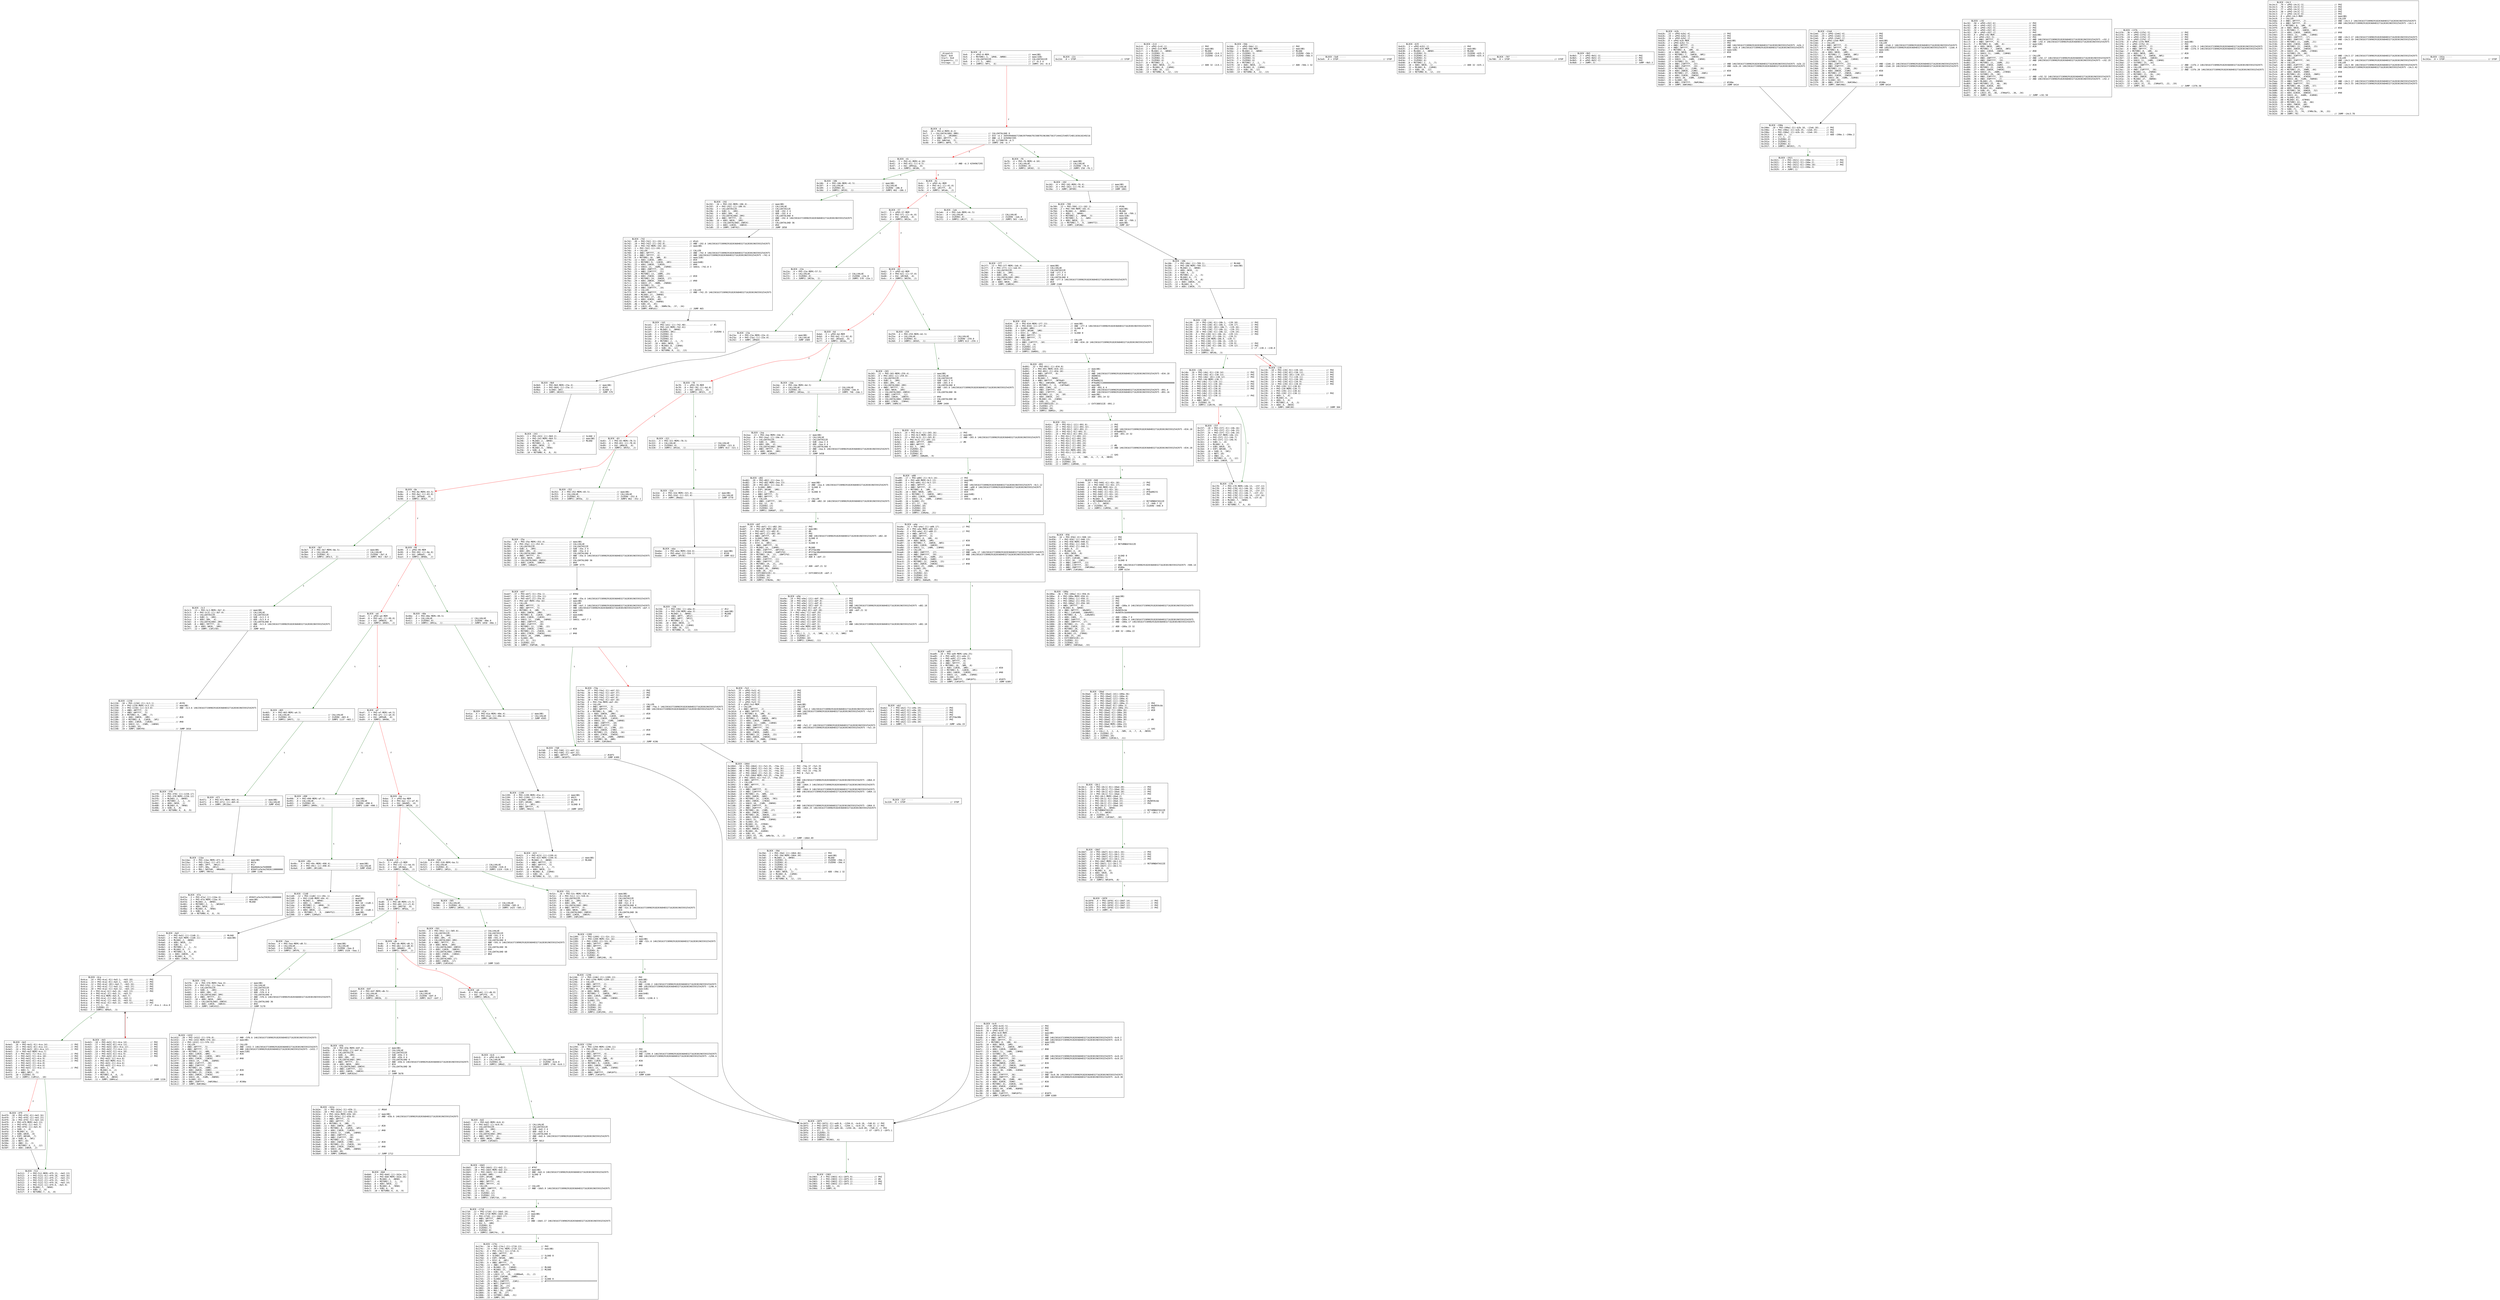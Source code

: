 
digraph G {
graph [fontname = "consolas"];
node  [fontname = "consolas"];
edge  [fontname = "consolas"];
ff [label="{_dispatch\lHash: 0x0\lStart: 0x0\lArguments: []\lStorage: []\l}", shape="record"];
block_0 [label="----- BLOCK ~0 -----\l0x0: .3 = uPHI~0-MEM.............................. // mem(0B)\l0x4: .2 = MSTORE(.3, .1#40, .0#80)................ // mem(32B)\l0x7: .5 = CALLDATASIZE............................ // CALLDATASIZE \l0x8: .6 = LT(.5, .4#4)............................ // LT ~0.5 4\l0xc: .8 = JUMPI(.7#f1, .6)........................ // JUMPI 241 ~0.6\l", shape="record"];
block_d [label="----- BLOCK ~d -----\l0xd: .10 = PHI~d-MEM(~0.2)\l0xf: .1 = CALLDATALOAD(.0#0)...................... // CALLDATALOAD 0\l0x2f: .3 = DIV(.1, .2#1000)....................... // DIV ~d.1 26959946667150639794667015087019630673637144422540572481103610249216\l0x35: .5 = AND(.4#ffff, .3)....................... // AND ~d.3 4294967295\l0x3c: .7 = EQ(.6#6fdd, .5)........................ // EQ 117300739 ~d.5\l0x40: .9 = JUMPI(.8#f6, .7)....................... // JUMPI 246 ~d.7\l", shape="record"];
block_41 [label="----- BLOCK ~41 -----\l0x41: .5 = PHI~41-MEM(~d.10)\l0x41: .0 = PHI~41[-1](~d.5)....................... // AND ~d.3 4294967295\l0x47: .2 = EQ(.1#95ea, .0)\l0x4b: .4 = JUMPI(.3#186, .2)\l", shape="record"];
block_4c [label="----- BLOCK ~4c -----\l0x4c: .5 = uPHI~4c-MEM\l0x4c: .0 = PHI~4c[-1](~41.0)\l0x52: .2 = EQ(.1#17ff, .0)\l0x56: .4 = JUMPI(.3#1eb, .2)\l", shape="record"];
block_57 [label="----- BLOCK ~57 -----\l0x57: .5 = uPHI~57-MEM\l0x57: .0 = PHI~57[-1](~4c.0)\l0x5d: .2 = EQ(.1#1816, .0)\l0x61: .4 = JUMPI(.3#22e, .2)\l", shape="record"];
block_62 [label="----- BLOCK ~62 -----\l0x62: .5 = uPHI~62-MEM\l0x62: .0 = PHI~62[-1](~57.0)\l0x68: .2 = EQ(.1#23b8, .0)\l0x6c: .4 = JUMPI(.3#259, .2)\l", shape="record"];
block_6d [label="----- BLOCK ~6d -----\l0x6d: .5 = uPHI~6d-MEM\l0x6d: .0 = PHI~6d[-1](~62.0)\l0x73: .2 = EQ(.1#2aed, .0)\l0x77: .4 = JUMPI(.3#2de, .2)\l", shape="record"];
block_78 [label="----- BLOCK ~78 -----\l0x78: .5 = uPHI~78-MEM\l0x78: .0 = PHI~78[-1](~6d.0)\l0x7e: .2 = EQ(.1#313c, .0)\l0x82: .4 = JUMPI(.3#321, .2)\l", shape="record"];
block_83 [label="----- BLOCK ~83 -----\l0x83: .5 = PHI~83-MEM(~78.5)\l0x83: .0 = PHI~83[-1](~78.0)\l0x89: .2 = EQ(.1#6618, .0)\l0x8d: .4 = JUMPI(.3#352, .2)\l", shape="record"];
block_8e [label="----- BLOCK ~8e -----\l0x8e: .5 = PHI~8e-MEM(~83.5)\l0x8e: .0 = PHI~8e[-1](~83.0)\l0x94: .2 = EQ(.1#70a0, .0)\l0x98: .4 = JUMPI(.3#3b7, .2)\l", shape="record"];
block_99 [label="----- BLOCK ~99 -----\l0x99: .5 = uPHI~99-MEM\l0x99: .0 = PHI~99[-1](~8e.0)\l0x9f: .2 = EQ(.1#8da5, .0)\l0xa3: .4 = JUMPI(.3#40e, .2)\l", shape="record"];
block_a4 [label="----- BLOCK ~a4 -----\l0xa4: .5 = uPHI~a4-MEM\l0xa4: .0 = PHI~a4[-1](~99.0)\l0xaa: .2 = EQ(.1#902d, .0)\l0xae: .4 = JUMPI(.3#465, .2)\l", shape="record"];
block_af [label="----- BLOCK ~af -----\l0xaf: .5 = PHI~af-MEM(~a4.5)\l0xaf: .0 = PHI~af[-1](~a4.0)\l0xb5: .2 = EQ(.1#95d8, .0)\l0xb9: .4 = JUMPI(.3#490, .2)\l", shape="record"];
block_ba [label="----- BLOCK ~ba -----\l0xba: .5 = uPHI~ba-MEM\l0xba: .0 = PHI~ba[-1](~af.0)\l0xc0: .2 = EQ(.1#a905, .0)\l0xc4: .4 = JUMPI(.3#520, .2)\l", shape="record"];
block_c5 [label="----- BLOCK ~c5 -----\l0xc5: .5 = uPHI~c5-MEM\l0xc5: .0 = PHI~c5[-1](~ba.0)\l0xcb: .2 = EQ(.1#c0ee, .0)\l0xcf: .4 = JUMPI(.3#585, .2)\l", shape="record"];
block_d0 [label="----- BLOCK ~d0 -----\l0xd0: .5 = PHI~d0-MEM(~c5.5)\l0xd0: .0 = PHI~d0[-1](~c5.0)\l0xd6: .2 = EQ(.1#d73d, .0)\l0xda: .4 = JUMPI(.3#5ea, .2)\l", shape="record"];
block_db [label="----- BLOCK ~db -----\l0xdb: .5 = PHI~db-MEM(~d0.5)\l0xdb: .0 = PHI~db[-1](~d0.0)\l0xe1: .2 = EQ(.1#dd62, .0)\l0xe5: .4 = JUMPI(.3#64f, .2)\l", shape="record"];
block_e6 [label="----- BLOCK ~e6 -----\l0xe6: .0 = PHI~e6[-1](~db.0)\l0xec: .2 = EQ(.1#f2fd, .0)\l0xf0: .4 = JUMPI(.3#6c6, .2)\l", shape="record"];
block_f6 [label="----- BLOCK ~f6 -----\l0xf6: .4 = PHI~f6-MEM(~d.10)...................... // mem(0B)\l0xf7: .0 = CALLVALUE.............................. // CALLVALUE \l0xf9: .1 = ISZERO(.0)............................. // ISZERO ~f6.0\l0xfd: .3 = JUMPI(.2#102, .1)...................... // JUMPI 258 ~f6.1\l", shape="record"];
block_102 [label="----- BLOCK ~102 -----\l0x102: .4 = PHI~102-MEM(~f6.4).................... // mem(0B)\l0x102: .0 = PHI~102[-1](~f6.0).................... // CALLVALUE \l0x10a: .3 = JUMP(.2#709).......................... // JUMP 1801\l", shape="record"];
block_10b [label="----- BLOCK ~10b -----\l0x10b: .7 = PHI~10b[-1](~709.1)................... // MLOAD \l0x10b: .2 = PHI~10b-MEM(~709.11).................. // mem(0B)\l0x10e: .1 = MLOAD(.2, .0#40)\l0x113: .4 = ADD(.3#20, .1)\l0x116: .5 = SUB(.4, .1)\l0x118: .6 = MSTORE(.2, .1, .5)\l0x11c: .8 = MLOAD(.6, .7)\l0x11e: .9 = MSTORE(.6, .4, .8)\l0x121: .11 = ADD(.10#20, .4)\l0x125: .12 = MLOAD(.9, .7)\l0x129: .14 = ADD(.13#20, .7)\l", shape="record"];
block_130 [label="----- BLOCK ~130 -----\l0x130: .14 = PHI~130[-9](~10b.1, ~139.18)......... // PHI \l0x130: .13 = PHI~130[-8](~10b.1, ~139.17)......... // PHI \l0x130: .12 = PHI~130[-10](~10b.7, ~139.16)........ // PHI \l0x130: .11 = PHI~130[-7](~10b.11, ~139.15)........ // PHI \l0x130: .10 = PHI~130[-5](~10b.12, ~139.14)........ // PHI \l0x130: .9 = PHI~130[-6](~10b.14, ~139.13)......... // PHI \l0x130: .8 = PHI~130[-3](~10b.11, ~139.5)\l0x130: .7 = PHI~130-MEM(~10b.9, ~139.7)\l0x130: .6 = PHI~130[-2](~10b.14, ~139.1)\l0x130: .1 = PHI~130[-1](~10b.15, ~139.9).......... // PHI \l0x130: .0 = PHI~130[-4](~10b.12, ~139.12)......... // PHI \l0x133: .2 = LT(.1, .0)............................ // LT ~130.1 ~130.0\l0x134: .3 = ISZERO(.2)\l0x138: .5 = JUMPI(.4#14b, .3)\l", shape="record"];
block_139 [label="----- BLOCK ~139 -----\l0x139: .18 = PHI~139[-9](~130.14)................. // PHI \l0x139: .17 = PHI~139[-8](~130.13)................. // PHI \l0x139: .16 = PHI~139[-10](~130.12)................ // PHI \l0x139: .15 = PHI~139[-7](~130.11)................. // PHI \l0x139: .14 = PHI~139[-5](~130.10)................. // PHI \l0x139: .13 = PHI~139[-6](~130.9).................. // PHI \l0x139: .12 = PHI~139[-4](~130.0).................. // PHI \l0x139: .5 = PHI~139[-3](~130.8)\l0x139: .4 = PHI~139-MEM(~130.7)\l0x139: .1 = PHI~139[-2](~130.6)\l0x139: .0 = PHI~139[-1](~130.1)................... // PHI \l0x13b: .2 = ADD(.1, .0)\l0x13c: .3 = MLOAD(.4, .2)\l0x13f: .6 = ADD(.5, .0)\l0x140: .7 = MSTORE(.4, .6, .3)\l0x144: .9 = ADD(.0, .8#20)\l0x14a: .11 = JUMP(.10#130)........................ // JUMP 304\l", shape="record"];
block_14b [label="----- BLOCK ~14b -----\l0x14b: .16 = PHI~14b[-9](~130.14)................. // PHI \l0x14b: .15 = PHI~14b[-8](~130.13)................. // PHI \l0x14b: .14 = PHI~14b[-10](~130.12)................ // PHI \l0x14b: .13 = PHI~14b-MEM(~130.7)\l0x14b: .6 = PHI~14b[-7](~130.11).................. // PHI \l0x14b: .5 = PHI~14b[-5](~130.10).................. // PHI \l0x14b: .4 = PHI~14b[-6](~130.9)................... // PHI \l0x14b: .3 = PHI~14b[-4](~130.0)................... // PHI \l0x14b: .2 = PHI~14b[-3](~130.8)\l0x14b: .1 = PHI~14b[-2](~130.6)\l0x14b: .0 = PHI~14b[-1](~130.1)................... // PHI \l0x154: .7 = ADD(.5, .6)\l0x158: .9 = AND(.8#1f, .5)\l0x15a: .10 = ISZERO(.9)\l0x15e: .12 = JUMPI(.11#178, .10)\l", shape="record"];
block_15f [label="----- BLOCK ~15f -----\l0x15f: .18 = PHI~15f[-4](~14b.16)\l0x15f: .17 = PHI~15f[-3](~14b.15)\l0x15f: .16 = PHI~15f[-5](~14b.14)\l0x15f: .4 = PHI~15f-MEM(~14b.13)\l0x15f: .1 = PHI~15f[-2](~14b.7)\l0x15f: .0 = PHI~15f[-1](~14b.9)\l0x161: .2 = SUB(.1, .0)\l0x163: .3 = MLOAD(.4, .2)\l0x169: .7 = SUB(.6#20, .0)\l0x16d: .9 = EXP(.8#100, .7)\l0x16e: .10 = SUB(.9, .5#1)\l0x16f: .11 = NOT(.10)\l0x170: .12 = AND(.11, .3)\l0x172: .13 = MSTORE(.4, .2, .12)\l0x175: .15 = ADD(.14#20, .2)\l", shape="record"];
block_178 [label="----- BLOCK ~178 -----\l0x178: .7 = PHI~178-MEM(~14b.13, ~15f.13)\l0x178: .4 = PHI~178[-4](~14b.16, ~15f.18)\l0x178: .3 = PHI~178[-3](~14b.15, ~15f.17)\l0x178: .2 = PHI~178[-2](~14b.7, ~15f.15)\l0x178: .1 = PHI~178[-5](~14b.14, ~15f.16)\l0x178: .0 = PHI~178[-1](~14b.9, ~15f.0)\l0x180: .6 = MLOAD(.7, .5#40)\l0x183: .8 = SUB(.2, .6)\l0x185: .9 = RETURN(.7, .6, .8)\l", shape="record"];
block_186 [label="----- BLOCK ~186 -----\l0x186: .4 = PHI~186-MEM(~41.5).................... // mem(0B)\l0x187: .0 = CALLVALUE............................. // CALLVALUE \l0x189: .1 = ISZERO(.0)............................ // ISZERO ~186.0\l0x18d: .3 = JUMPI(.2#192, .1)..................... // JUMPI 402 ~186.1\l", shape="record"];
block_192 [label="----- BLOCK ~192 -----\l0x192: .16 = PHI~192-MEM(~186.4).................. // mem(0B)\l0x192: .0 = PHI~192[-1](~186.0)................... // CALLVALUE \l0x19a: .3 = CALLDATASIZE.......................... // CALLDATASIZE \l0x19b: .4 = SUB(.3, .2#4)......................... // SUB ~192.3 4\l0x19d: .5 = ADD(.2#4, .4)......................... // ADD ~192.4 4\l0x1a1: .6 = CALLDATALOAD(.2#4).................... // CALLDATALOAD 4\l0x1b7: .8 = AND(.7#ffff, .6)...................... // AND ~192.6 1461501637330902918203684832716283019655932542975\l0x1bb: .10 = ADD(.9#20, .2#4)..................... // #24\l0x1c1: .11 = CALLDATALOAD(.10#24)................. // CALLDATALOAD 36\l0x1c5: .13 = ADD(.12#20, .10#24).................. // #44\l0x1d0: .15 = JUMP(.14#742)........................ // JUMP 1858\l", shape="record"];
block_1d1 [label="----- BLOCK ~1d1 -----\l0x1d1: .3 = PHI~1d1[-1](~742.48).................. // #1\l0x1d1: .2 = PHI~1d1-MEM(~742.41)\l0x1d4: .1 = MLOAD(.2, .0#40)\l0x1d7: .4 = ISZERO(.3#1).......................... // ISZERO 1\l0x1d8: .5 = ISZERO(.4)\l0x1d9: .6 = ISZERO(.5)\l0x1da: .7 = ISZERO(.6)\l0x1dc: .8 = MSTORE(.2, .1, .7)\l0x1df: .10 = ADD(.9#20, .1)\l0x1e5: .12 = MLOAD(.8, .11#40)\l0x1e8: .13 = SUB(.10, .12)\l0x1ea: .14 = RETURN(.8, .12, .13)\l", shape="record"];
block_1eb [label="----- BLOCK ~1eb -----\l0x1eb: .4 = PHI~1eb-MEM(~4c.5)\l0x1ec: .0 = CALLVALUE............................. // CALLVALUE \l0x1ee: .1 = ISZERO(.0)............................ // ISZERO ~1eb.0\l0x1f2: .3 = JUMPI(.2#1f7, .1)..................... // JUMPI 503 ~1eb.1\l", shape="record"];
block_1f7 [label="----- BLOCK ~1f7 -----\l0x1f7: .13 = PHI~1f7-MEM(~1eb.4).................. // mem(0B)\l0x1f7: .0 = PHI~1f7[-1](~1eb.0)................... // CALLVALUE \l0x1ff: .3 = CALLDATASIZE.......................... // CALLDATASIZE \l0x200: .4 = SUB(.3, .2#4)......................... // SUB ~1f7.3 4\l0x202: .5 = ADD(.2#4, .4)......................... // ADD ~1f7.4 4\l0x206: .6 = CALLDATALOAD(.2#4).................... // CALLDATALOAD 4\l0x21c: .8 = AND(.7#ffff, .6)...................... // AND ~1f7.6 1461501637330902918203684832716283019655932542975\l0x220: .10 = ADD(.9#20, .2#4)..................... // #24\l0x22b: .12 = JUMP(.11#834)........................ // JUMP 2100\l", shape="record"];
block_22c [label="----- BLOCK ~22c -----\l0x22d: .0 = STOP.................................. // STOP \l", shape="record"];
block_22e [label="----- BLOCK ~22e -----\l0x22e: .4 = PHI~22e-MEM(~57.5)\l0x22f: .0 = CALLVALUE............................. // CALLVALUE \l0x231: .1 = ISZERO(.0)............................ // ISZERO ~22e.0\l0x235: .3 = JUMPI(.2#23a, .1)..................... // JUMPI 570 ~22e.1\l", shape="record"];
block_23a [label="----- BLOCK ~23a -----\l0x23a: .4 = PHI~23a-MEM(~22e.4)................... // mem(0B)\l0x23a: .0 = PHI~23a[-1](~22e.0)................... // CALLVALUE \l0x242: .3 = JUMP(.2#9b9).......................... // JUMP 2489\l", shape="record"];
block_243 [label="----- BLOCK ~243 -----\l0x243: .3 = PHI~243[-1](~9b9.2)................... // SLOAD 2\l0x243: .2 = PHI~243-MEM(~9b9.5)................... // mem(0B)\l0x246: .1 = MLOAD(.2, .0#40)...................... // MLOAD \l0x24a: .4 = MSTORE(.2, .1, .3)\l0x24d: .6 = ADD(.5#20, .1)\l0x253: .8 = MLOAD(.4, .7#40)\l0x256: .9 = SUB(.6, .8)\l0x258: .10 = RETURN(.4, .8, .9)\l", shape="record"];
block_259 [label="----- BLOCK ~259 -----\l0x259: .4 = PHI~259-MEM(~62.5)\l0x25a: .0 = CALLVALUE............................. // CALLVALUE \l0x25c: .1 = ISZERO(.0)............................ // ISZERO ~259.0\l0x260: .3 = JUMPI(.2#265, .1)..................... // JUMPI 613 ~259.1\l", shape="record"];
block_265 [label="----- BLOCK ~265 -----\l0x265: .21 = PHI~265-MEM(~259.4).................. // mem(0B)\l0x265: .0 = PHI~265[-1](~259.0)................... // CALLVALUE \l0x26d: .3 = CALLDATASIZE.......................... // CALLDATASIZE \l0x26e: .4 = SUB(.3, .2#4)......................... // SUB ~265.3 4\l0x270: .5 = ADD(.2#4, .4)......................... // ADD ~265.4 4\l0x274: .6 = CALLDATALOAD(.2#4).................... // CALLDATALOAD 4\l0x28a: .8 = AND(.7#ffff, .6)...................... // AND ~265.6 1461501637330902918203684832716283019655932542975\l0x28e: .10 = ADD(.9#20, .2#4)..................... // #24\l0x294: .11 = CALLDATALOAD(.10#24)................. // CALLDATALOAD 36\l0x2aa: .13 = AND(.12#ffff, .11)\l0x2ae: .15 = ADD(.14#20, .10#24).................. // #44\l0x2b4: .16 = CALLDATALOAD(.15#44)................. // CALLDATALOAD 68\l0x2b8: .18 = ADD(.17#20, .15#44).................. // #64\l0x2c3: .20 = JUMP(.19#9c3)........................ // JUMP 2499\l", shape="record"];
block_2c4 [label="----- BLOCK ~2c4 -----\l0x2c4: .3 = uPHI~2c4[-1].......................... // PHI \l0x2c4: .2 = uPHI~2c4-MEM.......................... // mem(0B)\l0x2c7: .1 = MLOAD(.2, .0#40)...................... // MLOAD \l0x2ca: .4 = ISZERO(.3)............................ // ISZERO ~2c4.3\l0x2cb: .5 = ISZERO(.4)............................ // ISZERO ~2c4.4\l0x2cc: .6 = ISZERO(.5)\l0x2cd: .7 = ISZERO(.6)\l0x2cf: .8 = MSTORE(.2, .1, .7)\l0x2d2: .10 = ADD(.9#20, .1)....................... // ADD 32 ~2c4.1\l0x2d8: .12 = MLOAD(.8, .11#40)\l0x2db: .13 = SUB(.10, .12)\l0x2dd: .14 = RETURN(.8, .12, .13)\l", shape="record"];
block_2de [label="----- BLOCK ~2de -----\l0x2de: .4 = PHI~2de-MEM(~6d.5)\l0x2df: .0 = CALLVALUE............................. // CALLVALUE \l0x2e1: .1 = ISZERO(.0)............................ // ISZERO ~2de.0\l0x2e5: .3 = JUMPI(.2#2ea, .1)..................... // JUMPI 746 ~2de.1\l", shape="record"];
block_2ea [label="----- BLOCK ~2ea -----\l0x2ea: .13 = PHI~2ea-MEM(~2de.4).................. // mem(0B)\l0x2ea: .0 = PHI~2ea[-1](~2de.0)................... // CALLVALUE \l0x2f2: .3 = CALLDATASIZE.......................... // CALLDATASIZE \l0x2f3: .4 = SUB(.3, .2#4)......................... // SUB ~2ea.3 4\l0x2f5: .5 = ADD(.2#4, .4)......................... // ADD ~2ea.4 4\l0x2f9: .6 = CALLDATALOAD(.2#4).................... // CALLDATALOAD 4\l0x30f: .8 = AND(.7#ffff, .6)...................... // AND ~2ea.6 1461501637330902918203684832716283019655932542975\l0x313: .10 = ADD(.9#20, .2#4)..................... // #24\l0x31e: .12 = JUMP(.11#d82)........................ // JUMP 3458\l", shape="record"];
block_31f [label="----- BLOCK ~31f -----\l0x320: .0 = STOP.................................. // STOP \l", shape="record"];
block_321 [label="----- BLOCK ~321 -----\l0x321: .4 = PHI~321-MEM(~78.5)\l0x322: .0 = CALLVALUE............................. // CALLVALUE \l0x324: .1 = ISZERO(.0)............................ // ISZERO ~321.0\l0x328: .3 = JUMPI(.2#32d, .1)..................... // JUMPI 813 ~321.1\l", shape="record"];
block_32d [label="----- BLOCK ~32d -----\l0x32d: .4 = PHI~32d-MEM(~321.4)................... // mem(0B)\l0x32d: .0 = PHI~32d[-1](~321.0)................... // CALLVALUE \l0x335: .3 = JUMP(.2#eba).......................... // JUMP 3770\l", shape="record"];
block_336 [label="----- BLOCK ~336 -----\l0x336: .3 = PHI~336[-1](~eba.0)................... // #12\l0x336: .2 = PHI~336-MEM(~eba.3)................... // mem(0B)\l0x339: .1 = MLOAD(.2, .0#40)...................... // MLOAD \l0x33e: .5 = AND(.4#ff, .3#12)..................... // #12\l0x341: .7 = AND(.6#ff, .5#12)\l0x343: .8 = MSTORE(.2, .1, .7)\l0x346: .10 = ADD(.9#20, .1)\l0x34c: .12 = MLOAD(.8, .11#40)\l0x34f: .13 = SUB(.10, .12)\l0x351: .14 = RETURN(.8, .12, .13)\l", shape="record"];
block_352 [label="----- BLOCK ~352 -----\l0x352: .4 = PHI~352-MEM(~83.5).................... // mem(0B)\l0x353: .0 = CALLVALUE............................. // CALLVALUE \l0x355: .1 = ISZERO(.0)............................ // ISZERO ~352.0\l0x359: .3 = JUMPI(.2#35e, .1)..................... // JUMPI 862 ~352.1\l", shape="record"];
block_35e [label="----- BLOCK ~35e -----\l0x35e: .16 = PHI~35e-MEM(~352.4).................. // mem(0B)\l0x35e: .0 = PHI~35e[-1](~352.0)................... // CALLVALUE \l0x366: .3 = CALLDATASIZE.......................... // CALLDATASIZE \l0x367: .4 = SUB(.3, .2#4)......................... // SUB ~35e.3 4\l0x369: .5 = ADD(.2#4, .4)......................... // ADD ~35e.4 4\l0x36d: .6 = CALLDATALOAD(.2#4).................... // CALLDATALOAD 4\l0x383: .8 = AND(.7#ffff, .6)...................... // AND ~35e.6 1461501637330902918203684832716283019655932542975\l0x387: .10 = ADD(.9#20, .2#4)..................... // #24\l0x38d: .11 = CALLDATALOAD(.10#24)................. // CALLDATALOAD 36\l0x391: .13 = ADD(.12#20, .10#24).................. // #44\l0x39c: .15 = JUMP(.14#ebf)........................ // JUMP 3775\l", shape="record"];
block_39d [label="----- BLOCK ~39d -----\l0x39d: .3 = PHI~39d[-1](~1064.46)................. // PHI \l0x39d: .2 = PHI~39d-MEM(~1064.39)................. // mem(0B)\l0x3a0: .1 = MLOAD(.2, .0#40)...................... // MLOAD \l0x3a3: .4 = ISZERO(.3)............................ // ISZERO ~39d.3\l0x3a4: .5 = ISZERO(.4)............................ // ISZERO ~39d.4\l0x3a5: .6 = ISZERO(.5)\l0x3a6: .7 = ISZERO(.6)\l0x3a8: .8 = MSTORE(.2, .1, .7)\l0x3ab: .10 = ADD(.9#20, .1)....................... // ADD ~39d.1 32\l0x3b1: .12 = MLOAD(.8, .11#40)\l0x3b4: .13 = SUB(.10, .12)\l0x3b6: .14 = RETURN(.8, .12, .13)\l", shape="record"];
block_3b7 [label="----- BLOCK ~3b7 -----\l0x3b7: .4 = PHI~3b7-MEM(~8e.5).................... // mem(0B)\l0x3b8: .0 = CALLVALUE............................. // CALLVALUE \l0x3ba: .1 = ISZERO(.0)............................ // ISZERO ~3b7.0\l0x3be: .3 = JUMPI(.2#3c3, .1)..................... // JUMPI 963 ~3b7.1\l", shape="record"];
block_3c3 [label="----- BLOCK ~3c3 -----\l0x3c3: .13 = PHI~3c3-MEM(~3b7.4).................. // mem(0B)\l0x3c3: .0 = PHI~3c3[-1](~3b7.0)................... // CALLVALUE \l0x3cb: .3 = CALLDATASIZE.......................... // CALLDATASIZE \l0x3cc: .4 = SUB(.3, .2#4)......................... // SUB ~3c3.3 4\l0x3ce: .5 = ADD(.2#4, .4)......................... // ADD ~3c3.4 4\l0x3d2: .6 = CALLDATALOAD(.2#4).................... // CALLDATALOAD 4\l0x3e8: .8 = AND(.7#ffff, .6)...................... // AND ~3c3.6 1461501637330902918203684832716283019655932542975\l0x3ec: .10 = ADD(.9#20, .2#4)..................... // #24\l0x3f7: .12 = JUMP(.11#1150)....................... // JUMP 4432\l", shape="record"];
block_3f8 [label="----- BLOCK ~3f8 -----\l0x3f8: .3 = PHI~3f8[-1](~1150.17)\l0x3f8: .2 = PHI~3f8-MEM(~1150.12)\l0x3fb: .1 = MLOAD(.2, .0#40)\l0x3ff: .4 = MSTORE(.2, .1, .3)\l0x402: .6 = ADD(.5#20, .1)\l0x408: .8 = MLOAD(.4, .7#40)\l0x40b: .9 = SUB(.6, .8)\l0x40d: .10 = RETURN(.4, .8, .9)\l", shape="record"];
block_40e [label="----- BLOCK ~40e -----\l0x40e: .4 = PHI~40e-MEM(~99.5)\l0x40f: .0 = CALLVALUE............................. // CALLVALUE \l0x411: .1 = ISZERO(.0)............................ // ISZERO ~40e.0\l0x415: .3 = JUMPI(.2#41a, .1)..................... // JUMPI 1050 ~40e.1\l", shape="record"];
block_41a [label="----- BLOCK ~41a -----\l0x41a: .4 = PHI~41a-MEM(~40e.4)................... // mem(0B)\l0x41a: .0 = PHI~41a[-1](~40e.0)................... // CALLVALUE \l0x422: .3 = JUMP(.2#1199)......................... // JUMP 4505\l", shape="record"];
block_423 [label="----- BLOCK ~423 -----\l0x423: .3 = PHI~423[-1](~1199.6)\l0x423: .2 = PHI~423-MEM(~1199.9).................. // mem(0B)\l0x426: .1 = MLOAD(.2, .0#40)...................... // MLOAD \l0x43e: .5 = AND(.4#ffff, .3)\l0x454: .7 = AND(.6#ffff, .5)\l0x456: .8 = MSTORE(.2, .1, .7)\l0x459: .10 = ADD(.9#20, .1)\l0x45f: .12 = MLOAD(.8, .11#40)\l0x462: .13 = SUB(.10, .12)\l0x464: .14 = RETURN(.8, .12, .13)\l", shape="record"];
block_465 [label="----- BLOCK ~465 -----\l0x465: .4 = PHI~465-MEM(~a4.5)\l0x466: .0 = CALLVALUE............................. // CALLVALUE \l0x468: .1 = ISZERO(.0)............................ // ISZERO ~465.0\l0x46c: .3 = JUMPI(.2#471, .1)..................... // JUMPI 1137 ~465.1\l", shape="record"];
block_471 [label="----- BLOCK ~471 -----\l0x471: .4 = PHI~471-MEM(~465.4)................... // mem(0B)\l0x471: .0 = PHI~471[-1](~465.0)................... // CALLVALUE \l0x479: .3 = JUMP(.2#11be)......................... // JUMP 4542\l", shape="record"];
block_47a [label="----- BLOCK ~47a -----\l0x47a: .3 = PHI~47a[-1](~11be.6).................. // #204fce5e3e25026110000000\l0x47a: .2 = PHI~47a-MEM(~11be.9).................. // mem(0B)\l0x47d: .1 = MLOAD(.2, .0#40)...................... // MLOAD \l0x481: .4 = MSTORE(.2, .1, .3#204f)\l0x484: .6 = ADD(.5#20, .1)\l0x48a: .8 = MLOAD(.4, .7#40)\l0x48d: .9 = SUB(.6, .8)\l0x48f: .10 = RETURN(.4, .8, .9)\l", shape="record"];
block_490 [label="----- BLOCK ~490 -----\l0x490: .4 = PHI~490-MEM(~af.5).................... // mem(0B)\l0x491: .0 = CALLVALUE............................. // CALLVALUE \l0x493: .1 = ISZERO(.0)............................ // ISZERO ~490.0\l0x497: .3 = JUMPI(.2#49c, .1)..................... // JUMPI 1180 ~490.1\l", shape="record"];
block_49c [label="----- BLOCK ~49c -----\l0x49c: .4 = PHI~49c-MEM(~490.4)................... // mem(0B)\l0x49c: .0 = PHI~49c[-1](~490.0)................... // CALLVALUE \l0x4a4: .3 = JUMP(.2#11d0)......................... // JUMP 4560\l", shape="record"];
block_4a5 [label="----- BLOCK ~4a5 -----\l0x4a5: .7 = PHI~4a5[-1](~11d0.1).................. // MLOAD \l0x4a5: .2 = PHI~4a5-MEM(~11d0.11)................. // mem(0B)\l0x4a8: .1 = MLOAD(.2, .0#40)\l0x4ad: .4 = ADD(.3#20, .1)\l0x4b0: .5 = SUB(.4, .1)\l0x4b2: .6 = MSTORE(.2, .1, .5)\l0x4b6: .8 = MLOAD(.6, .7)\l0x4b8: .9 = MSTORE(.6, .4, .8)\l0x4bb: .11 = ADD(.10#20, .4)\l0x4bf: .12 = MLOAD(.9, .7)\l0x4c3: .14 = ADD(.13#20, .7)\l", shape="record"];
block_4ca [label="----- BLOCK ~4ca -----\l0x4ca: .14 = PHI~4ca[-9](~4a5.1, ~4d3.18)......... // PHI \l0x4ca: .13 = PHI~4ca[-8](~4a5.1, ~4d3.17)......... // PHI \l0x4ca: .12 = PHI~4ca[-10](~4a5.7, ~4d3.16)........ // PHI \l0x4ca: .11 = PHI~4ca[-7](~4a5.11, ~4d3.15)........ // PHI \l0x4ca: .10 = PHI~4ca[-5](~4a5.12, ~4d3.14)........ // PHI \l0x4ca: .9 = PHI~4ca[-6](~4a5.14, ~4d3.13)......... // PHI \l0x4ca: .8 = PHI~4ca[-3](~4a5.11, ~4d3.5)\l0x4ca: .7 = PHI~4ca-MEM(~4a5.9, ~4d3.7)\l0x4ca: .6 = PHI~4ca[-2](~4a5.14, ~4d3.1)\l0x4ca: .1 = PHI~4ca[-1](~4a5.15, ~4d3.9).......... // PHI \l0x4ca: .0 = PHI~4ca[-4](~4a5.12, ~4d3.12)......... // PHI \l0x4cd: .2 = LT(.1, .0)............................ // LT ~4ca.1 ~4ca.0\l0x4ce: .3 = ISZERO(.2)\l0x4d2: .5 = JUMPI(.4#4e5, .3)\l", shape="record"];
block_4d3 [label="----- BLOCK ~4d3 -----\l0x4d3: .18 = PHI~4d3[-9](~4ca.14)................. // PHI \l0x4d3: .17 = PHI~4d3[-8](~4ca.13)................. // PHI \l0x4d3: .16 = PHI~4d3[-10](~4ca.12)................ // PHI \l0x4d3: .15 = PHI~4d3[-7](~4ca.11)................. // PHI \l0x4d3: .14 = PHI~4d3[-5](~4ca.10)................. // PHI \l0x4d3: .13 = PHI~4d3[-6](~4ca.9).................. // PHI \l0x4d3: .12 = PHI~4d3[-4](~4ca.0).................. // PHI \l0x4d3: .5 = PHI~4d3[-3](~4ca.8)\l0x4d3: .4 = PHI~4d3-MEM(~4ca.7)\l0x4d3: .1 = PHI~4d3[-2](~4ca.6)\l0x4d3: .0 = PHI~4d3[-1](~4ca.1)................... // PHI \l0x4d5: .2 = ADD(.1, .0)\l0x4d6: .3 = MLOAD(.4, .2)\l0x4d9: .6 = ADD(.5, .0)\l0x4da: .7 = MSTORE(.4, .6, .3)\l0x4de: .9 = ADD(.0, .8#20)\l0x4e4: .11 = JUMP(.10#4ca)........................ // JUMP 1226\l", shape="record"];
block_4e5 [label="----- BLOCK ~4e5 -----\l0x4e5: .16 = PHI~4e5[-9](~4ca.14)................. // PHI \l0x4e5: .15 = PHI~4e5[-8](~4ca.13)................. // PHI \l0x4e5: .14 = PHI~4e5[-10](~4ca.12)................ // PHI \l0x4e5: .13 = PHI~4e5-MEM(~4ca.7)\l0x4e5: .6 = PHI~4e5[-7](~4ca.11).................. // PHI \l0x4e5: .5 = PHI~4e5[-5](~4ca.10).................. // PHI \l0x4e5: .4 = PHI~4e5[-6](~4ca.9)................... // PHI \l0x4e5: .3 = PHI~4e5[-4](~4ca.0)................... // PHI \l0x4e5: .2 = PHI~4e5[-3](~4ca.8)\l0x4e5: .1 = PHI~4e5[-2](~4ca.6)\l0x4e5: .0 = PHI~4e5[-1](~4ca.1)................... // PHI \l0x4ee: .7 = ADD(.5, .6)\l0x4f2: .9 = AND(.8#1f, .5)\l0x4f4: .10 = ISZERO(.9)\l0x4f8: .12 = JUMPI(.11#512, .10)\l", shape="record"];
block_4f9 [label="----- BLOCK ~4f9 -----\l0x4f9: .18 = PHI~4f9[-4](~4e5.16)\l0x4f9: .17 = PHI~4f9[-3](~4e5.15)\l0x4f9: .16 = PHI~4f9[-5](~4e5.14)\l0x4f9: .4 = PHI~4f9-MEM(~4e5.13)\l0x4f9: .1 = PHI~4f9[-2](~4e5.7)\l0x4f9: .0 = PHI~4f9[-1](~4e5.9)\l0x4fb: .2 = SUB(.1, .0)\l0x4fd: .3 = MLOAD(.4, .2)\l0x503: .7 = SUB(.6#20, .0)\l0x507: .9 = EXP(.8#100, .7)\l0x508: .10 = SUB(.9, .5#1)\l0x509: .11 = NOT(.10)\l0x50a: .12 = AND(.11, .3)\l0x50c: .13 = MSTORE(.4, .2, .12)\l0x50f: .15 = ADD(.14#20, .2)\l", shape="record"];
block_512 [label="----- BLOCK ~512 -----\l0x512: .7 = PHI~512-MEM(~4f9.13, ~4e5.13)\l0x512: .4 = PHI~512[-4](~4f9.18, ~4e5.16)\l0x512: .3 = PHI~512[-3](~4f9.17, ~4e5.15)\l0x512: .2 = PHI~512[-2](~4f9.15, ~4e5.7)\l0x512: .1 = PHI~512[-5](~4f9.16, ~4e5.14)\l0x512: .0 = PHI~512[-1](~4f9.0, ~4e5.9)\l0x51a: .6 = MLOAD(.7, .5#40)\l0x51d: .8 = SUB(.2, .6)\l0x51f: .9 = RETURN(.7, .6, .8)\l", shape="record"];
block_520 [label="----- BLOCK ~520 -----\l0x520: .4 = PHI~520-MEM(~ba.5)\l0x521: .0 = CALLVALUE............................. // CALLVALUE \l0x523: .1 = ISZERO(.0)............................ // ISZERO ~520.0\l0x527: .3 = JUMPI(.2#52c, .1)..................... // JUMPI 1324 ~520.1\l", shape="record"];
block_52c [label="----- BLOCK ~52c -----\l0x52c: .16 = PHI~52c-MEM(~520.4).................. // mem(0B)\l0x52c: .0 = PHI~52c[-1](~520.0)................... // CALLVALUE \l0x534: .3 = CALLDATASIZE.......................... // CALLDATASIZE \l0x535: .4 = SUB(.3, .2#4)......................... // SUB ~52c.3 4\l0x537: .5 = ADD(.2#4, .4)......................... // ADD ~52c.4 4\l0x53b: .6 = CALLDATALOAD(.2#4).................... // CALLDATALOAD 4\l0x551: .8 = AND(.7#ffff, .6)...................... // AND ~52c.6 1461501637330902918203684832716283019655932542975\l0x555: .10 = ADD(.9#20, .2#4)..................... // #24\l0x55b: .11 = CALLDATALOAD(.10#24)................. // CALLDATALOAD 36\l0x55f: .13 = ADD(.12#20, .10#24).................. // #44\l0x56a: .15 = JUMP(.14#1209)....................... // JUMP 4617\l", shape="record"];
block_56b [label="----- BLOCK ~56b -----\l0x56b: .3 = uPHI~56b[-1].......................... // PHI \l0x56b: .2 = uPHI~56b-MEM.......................... // mem(0B)\l0x56e: .1 = MLOAD(.2, .0#40)...................... // MLOAD \l0x571: .4 = ISZERO(.3)............................ // ISZERO ~56b.3\l0x572: .5 = ISZERO(.4)............................ // ISZERO ~56b.4\l0x573: .6 = ISZERO(.5)\l0x574: .7 = ISZERO(.6)\l0x576: .8 = MSTORE(.2, .1, .7)\l0x579: .10 = ADD(.9#20, .1)....................... // ADD ~56b.1 32\l0x57f: .12 = MLOAD(.8, .11#40)\l0x582: .13 = SUB(.10, .12)\l0x584: .14 = RETURN(.8, .12, .13)\l", shape="record"];
block_585 [label="----- BLOCK ~585 -----\l0x586: .0 = CALLVALUE............................. // CALLVALUE \l0x588: .1 = ISZERO(.0)............................ // ISZERO ~585.0\l0x58c: .3 = JUMPI(.2#591, .1)..................... // JUMPI 1425 ~585.1\l", shape="record"];
block_591 [label="----- BLOCK ~591 -----\l0x591: .0 = PHI~591[-1](~585.0)................... // CALLVALUE \l0x599: .3 = CALLDATASIZE.......................... // CALLDATASIZE \l0x59a: .4 = SUB(.3, .2#4)......................... // SUB ~591.3 4\l0x59c: .5 = ADD(.2#4, .4)......................... // ADD ~591.4 4\l0x5a0: .6 = CALLDATALOAD(.2#4).................... // CALLDATALOAD 4\l0x5b6: .8 = AND(.7#ffff, .6)...................... // AND ~591.6 1461501637330902918203684832716283019655932542975\l0x5ba: .10 = ADD(.9#20, .2#4)..................... // #24\l0x5c0: .11 = CALLDATALOAD(.10#24)................. // CALLDATALOAD 36\l0x5c4: .13 = ADD(.12#20, .10#24).................. // #44\l0x5ca: .14 = CALLDATALOAD(.13#44)................. // CALLDATALOAD 68\l0x5ce: .16 = ADD(.15#20, .13#44).................. // #64\l0x5d1: .17 = ADD(.2#4, .14)\l0x5d3: .18 = CALLDATALOAD(.17)\l0x5d7: .20 = ADD(.19#20, .17)\l0x5e7: .22 = JUMP(.21#142d)....................... // JUMP 5165\l", shape="record"];
block_5e8 [label="----- BLOCK ~5e8 -----\l0x5e9: .0 = STOP.................................. // STOP \l", shape="record"];
block_5ea [label="----- BLOCK ~5ea -----\l0x5ea: .4 = PHI~5ea-MEM(~d0.5).................... // mem(0B)\l0x5eb: .0 = CALLVALUE............................. // CALLVALUE \l0x5ed: .1 = ISZERO(.0)............................ // ISZERO ~5ea.0\l0x5f1: .3 = JUMPI(.2#5f6, .1)..................... // JUMPI 1526 ~5ea.1\l", shape="record"];
block_5f6 [label="----- BLOCK ~5f6 -----\l0x5f6: .16 = PHI~5f6-MEM(~5ea.4).................. // mem(0B)\l0x5f6: .0 = PHI~5f6[-1](~5ea.0)................... // CALLVALUE \l0x5fe: .3 = CALLDATASIZE.......................... // CALLDATASIZE \l0x5ff: .4 = SUB(.3, .2#4)......................... // SUB ~5f6.3 4\l0x601: .5 = ADD(.2#4, .4)......................... // ADD ~5f6.4 4\l0x605: .6 = CALLDATALOAD(.2#4).................... // CALLDATALOAD 4\l0x61b: .8 = AND(.7#ffff, .6)...................... // AND ~5f6.6 1461501637330902918203684832716283019655932542975\l0x61f: .10 = ADD(.9#20, .2#4)..................... // #24\l0x625: .11 = CALLDATALOAD(.10#24)................. // CALLDATALOAD 36\l0x629: .13 = ADD(.12#20, .10#24).................. // #44\l0x634: .15 = JUMP(.14#1432)....................... // JUMP 5170\l", shape="record"];
block_635 [label="----- BLOCK ~635 -----\l0x635: .3 = uPHI~635[-1].......................... // PHI \l0x635: .2 = uPHI~635-MEM.......................... // mem(0B)\l0x638: .1 = MLOAD(.2, .0#40)...................... // MLOAD \l0x63b: .4 = ISZERO(.3)............................ // ISZERO ~635.3\l0x63c: .5 = ISZERO(.4)............................ // ISZERO ~635.4\l0x63d: .6 = ISZERO(.5)\l0x63e: .7 = ISZERO(.6)\l0x640: .8 = MSTORE(.2, .1, .7)\l0x643: .10 = ADD(.9#20, .1)....................... // ADD 32 ~635.1\l0x649: .12 = MLOAD(.8, .11#40)\l0x64c: .13 = SUB(.10, .12)\l0x64e: .14 = RETURN(.8, .12, .13)\l", shape="record"];
block_64f [label="----- BLOCK ~64f -----\l0x64f: .4 = PHI~64f-MEM(~db.5).................... // mem(0B)\l0x650: .0 = CALLVALUE............................. // CALLVALUE \l0x652: .1 = ISZERO(.0)............................ // ISZERO ~64f.0\l0x656: .3 = JUMPI(.2#65b, .1)..................... // JUMPI 1627 ~64f.1\l", shape="record"];
block_65b [label="----- BLOCK ~65b -----\l0x65b: .18 = PHI~65b-MEM(~64f.4).................. // mem(0B)\l0x65b: .0 = PHI~65b[-1](~64f.0)................... // CALLVALUE \l0x663: .3 = CALLDATASIZE.......................... // CALLDATASIZE \l0x664: .4 = SUB(.3, .2#4)......................... // SUB ~65b.3 4\l0x666: .5 = ADD(.2#4, .4)......................... // ADD ~65b.4 4\l0x66a: .6 = CALLDATALOAD(.2#4).................... // CALLDATALOAD 4\l0x680: .8 = AND(.7#ffff, .6)...................... // AND ~65b.6 1461501637330902918203684832716283019655932542975\l0x684: .10 = ADD(.9#20, .2#4)..................... // #24\l0x68a: .11 = CALLDATALOAD(.10#24)................. // CALLDATALOAD 36\l0x6a0: .13 = AND(.12#ffff, .11)\l0x6a4: .15 = ADD(.14#20, .10#24).................. // #44\l0x6af: .17 = JUMP(.16#162e)....................... // JUMP 5678\l", shape="record"];
block_6b0 [label="----- BLOCK ~6b0 -----\l0x6b0: .3 = PHI~6b0[-1](~162e.31)\l0x6b0: .2 = PHI~6b0-MEM(~162e.26)\l0x6b3: .1 = MLOAD(.2, .0#40)\l0x6b7: .4 = MSTORE(.2, .1, .3)\l0x6ba: .6 = ADD(.5#20, .1)\l0x6c0: .8 = MLOAD(.4, .7#40)\l0x6c3: .9 = SUB(.6, .8)\l0x6c5: .10 = RETURN(.4, .8, .9)\l", shape="record"];
block_6c6 [label="----- BLOCK ~6c6 -----\l0x6c6: .4 = uPHI~6c6-MEM\l0x6c7: .0 = CALLVALUE............................. // CALLVALUE \l0x6c9: .1 = ISZERO(.0)............................ // ISZERO ~6c6.0\l0x6cd: .3 = JUMPI(.2#6d2, .1)..................... // JUMPI 1746 ~6c6.1\l", shape="record"];
block_6d2 [label="----- BLOCK ~6d2 -----\l0x6d2: .13 = PHI~6d2-MEM(~6c6.4)\l0x6d2: .0 = PHI~6d2[-1](~6c6.0)................... // CALLVALUE \l0x6da: .3 = CALLDATASIZE.......................... // CALLDATASIZE \l0x6db: .4 = SUB(.3, .2#4)......................... // SUB ~6d2.3 4\l0x6dd: .5 = ADD(.2#4, .4)......................... // ADD ~6d2.4 4\l0x6e1: .6 = CALLDATALOAD(.2#4).................... // CALLDATALOAD 4\l0x6f7: .8 = AND(.7#ffff, .6)...................... // AND ~6d2.6 1461501637330902918203684832716283019655932542975\l0x6fb: .10 = ADD(.9#20, .2#4)..................... // #24\l0x706: .12 = JUMP(.11#16b5)....................... // JUMP 5813\l", shape="record"];
block_707 [label="----- BLOCK ~707 -----\l0x708: .0 = STOP.................................. // STOP \l", shape="record"];
block_709 [label="----- BLOCK ~709 -----\l0x709: .12 = PHI~709[-1](~102.1).................. // #10b\l0x709: .2 = PHI~709-MEM(~102.4)................... // mem(0B)\l0x70d: .1 = MLOAD(.2, .0#40)...................... // MLOAD \l0x710: .3 = ADD(.1, .0#40)........................ // ADD 64 ~709.1\l0x713: .5 = MSTORE(.2, .4#40, .3)................. // mem(32B)\l0x718: .7 = MSTORE(.5, .1, .6#4).................. // mem(0B)\l0x71b: .9 = ADD(.8#20, .1)........................ // ADD 32 ~709.1\l0x73e: .11 = MSTORE(.7, .9, .10#4f72)............. // mem(0B)\l0x741: .13 = JUMP(.12#10b)........................ // JUMP 267\l", shape="record"];
block_742 [label="----- BLOCK ~742 -----\l0x742: .49 = PHI~742[-3](~192.1).................. // #1d1\l0x742: .19 = PHI~742[-2](~192.8).................. // AND ~192.6 1461501637330902918203684832716283019655932542975\l0x742: .10 = PHI~742-MEM(~192.16)................. // mem(0B)\l0x742: .1 = PHI~742[-1](~192.11)\l0x74a: .4 = CALLER................................ // CALLER \l0x760: .6 = AND(.5#ffff, .4)...................... // AND ~742.4 1461501637330902918203684832716283019655932542975\l0x776: .8 = AND(.7#ffff, .6)...................... // AND 1461501637330902918203684832716283019655932542975 ~742.6\l0x778: .9 = MSTORE(.10, .3#0, .8)................. // mem(32B)\l0x77b: .12 = ADD(.11#20, .3#0).................... // #20\l0x77e: .13 = MSTORE(.9, .12#20, .2#3)............. // mem(64B)\l0x781: .15 = ADD(.14#20, .12#20).................. // #40\l0x784: .17 = SHA3(.13, .16#0, .15#40)............. // SHA3i ~742.8 3\l0x79d: .21 = AND(.20#ffff, .19)\l0x7b3: .23 = AND(.22#ffff, .21)\l0x7b5: .24 = MSTORE(.13, .18#0, .23)\l0x7b8: .26 = ADD(.25#20, .18#0)................... // #20\l0x7bb: .27 = MSTORE(.24, .26#20, .17)\l0x7be: .29 = ADD(.28#20, .26#20).................. // #40\l0x7c1: .31 = SHA3(.27, .30#0, .29#40)\l0x7c4: .32 = SSTORE(.31, .1)\l0x7dc: .34 = AND(.33#ffff, .19)\l0x7dd: .35 = CALLER............................... // CALLER \l0x7f3: .37 = AND(.36#ffff, .35)................... // AND ~742.35 1461501637330902918203684832716283019655932542975\l0x818: .40 = MLOAD(.27, .39#40)\l0x81c: .41 = MSTORE(.27, .40, .1)\l0x81f: .43 = ADD(.42#20, .40)\l0x825: .45 = MLOAD(.41, .44#40)\l0x828: .46 = SUB(.43, .45)\l0x82a: .47 = LOG3(.45, .46, .38#8c5b, .37, .34)\l0x833: .50 = JUMP(.49#1d1)........................ // JUMP 465\l", shape="record"];
block_834 [label="----- BLOCK ~834 -----\l0x834: .19 = PHI~834-MEM(~1f7.13)................. // mem(0B)\l0x834: .18 = PHI~834[-1](~1f7.8).................. // AND ~1f7.6 1461501637330902918203684832716283019655932542975\l0x83b: .2 = SLOAD(.0#0)........................... // SLOAD 0\l0x840: .4 = EXP(.3#100, .1#0)..................... // #1\l0x842: .5 = DIV(.2, .4#1)......................... // SLOAD 0\l0x858: .7 = AND(.6#ffff, .5)\l0x86e: .9 = AND(.8#ffff, .7)\l0x86f: .10 = CALLER............................... // CALLER \l0x885: .12 = AND(.11#ffff, .10)................... // AND ~834.10 1461501637330902918203684832716283019655932542975\l0x886: .13 = EQ(.12, .9)\l0x887: .14 = ISZERO(.13)\l0x888: .15 = ISZERO(.14)\l0x88c: .17 = JUMPI(.16#891, .15)\l", shape="record"];
block_891 [label="----- BLOCK ~891 -----\l0x891: .32 = PHI~891[-1](~834.0)\l0x891: .7 = PHI~891-MEM(~834.19).................. // mem(0B)\l0x891: .0 = PHI~891[-2](~834.18).................. // PHI \l0x8a8: .2 = AND(.1#ffff, .0)...................... // AND 1461501637330902918203684832716283019655932542975 ~834.18\l0x8ae: .4 = ADDRESS............................... // ADDRESS \l0x8b1: .6 = MLOAD(.7, .5#40)...................... // MLOAD \l0x8b8: .9 = AND(.8#ffff, .3#70a0)................. // #70a08231\l0x8d7: .11 = MUL(.10#1000, .9#70a0)............... // #70a0823100000000000000000000000000000000000000000000000000000000\l0x8d9: .12 = MSTORE(.7, .6, .11#70a0)............. // mem(0B)\l0x8dc: .14 = ADD(.13#4, .6)....................... // ADD ~891.6 4\l0x8f4: .16 = AND(.15#ffff, .4).................... // AND 1461501637330902918203684832716283019655932542975 ~891.4\l0x90a: .18 = AND(.17#ffff, .16)................... // AND 1461501637330902918203684832716283019655932542975 ~891.16\l0x90c: .19 = MSTORE(.12, .14, .18)................ // mem(0B)\l0x90f: .21 = ADD(.20#20, .14)..................... // ADD ~891.14 32\l0x917: .24 = MLOAD(.19, .23#40)\l0x91a: .25 = SUB(.21, .24)\l0x920: .27 = EXTCODESIZE(.2)...................... // EXTCODESIZE ~891.2\l0x921: .28 = ISZERO(.27)\l0x923: .29 = ISZERO(.28)\l0x927: .31 = JUMPI(.30#92c, .29)\l", shape="record"];
block_92c [label="----- BLOCK ~92c -----\l0x92c: .18 = PHI~92c[-12](~891.0)................. // PHI \l0x92c: .17 = PHI~92c[-11](~891.32)................ // PHI \l0x92c: .16 = PHI~92c[-10](~891.2)................. // AND 1461501637330902918203684832716283019655932542975 ~834.18\l0x92c: .15 = PHI~92c[-9](~891.3).................. // #70a08231\l0x92c: .14 = PHI~92c[-8](~891.21)................. // ADD ~891.14 32\l0x92c: .9 = PHI~92c[-7](~891.22).................. // #20\l0x92c: .8 = PHI~92c[-6](~891.24)\l0x92c: .7 = PHI~92c[-5](~891.25)\l0x92c: .6 = PHI~92c[-4](~891.24)\l0x92c: .5 = PHI~92c[-3](~891.26).................. // #0\l0x92c: .4 = PHI~92c[-2](~891.2)................... // AND 1461501637330902918203684832716283019655932542975 ~834.18\l0x92c: .3 = PHI~92c-MEM(~891.19)\l0x92c: .0 = PHI~92c[-1](~891.28)\l0x92e: .1 = GAS................................... // GAS \l0x92f: .2 = CALL(.3, .1, .4, .5#0, .6, .7, .8, .9#20)\l0x930: .10 = ISZERO(.2)\l0x932: .11 = ISZERO(.10)\l0x936: .13 = JUMPI(.12#940, .11)\l", shape="record"];
block_940 [label="----- BLOCK ~940 -----\l0x940: .14 = PHI~940[-6](~92c.18)................. // PHI \l0x940: .13 = PHI~940[-5](~92c.17)................. // PHI \l0x940: .6 = PHI~940-MEM(~92c.2)\l0x940: .3 = PHI~940[-4](~92c.16).................. // PHI \l0x940: .2 = PHI~940[-3](~92c.15).................. // #70a08231\l0x940: .1 = PHI~940[-2](~92c.14).................. // PHI \l0x940: .0 = PHI~940[-1](~92c.10)\l0x947: .5 = MLOAD(.6, .4#40)\l0x948: .7 = RETURNDATASIZE........................ // RETURNDATASIZE \l0x94c: .9 = LT(.7, .8#20)......................... // LT ~940.7 32\l0x94d: .10 = ISZERO(.9)........................... // ISZERO ~940.9\l0x951: .12 = JUMPI(.11#956, .10)\l", shape="record"];
block_956 [label="----- BLOCK ~956 -----\l0x956: .16 = PHI~956[-4](~940.14)................. // PHI \l0x956: .7 = PHI~956[-3](~940.13).................. // PHI \l0x956: .4 = PHI~956-MEM(~940.6)\l0x956: .2 = PHI~956[-1](~940.7)................... // RETURNDATASIZE \l0x956: .0 = PHI~956[-2](~940.5)\l0x958: .1 = ADD(.0, .2)\l0x95c: .3 = MLOAD(.4, .0)\l0x960: .6 = ADD(.5#20, .0)\l0x971: .10 = SLOAD(.9#0).......................... // SLOAD 0\l0x976: .12 = EXP(.11#100, .9#0)................... // #1\l0x978: .13 = DIV(.10, .12#1)...................... // SLOAD 0\l0x98e: .15 = AND(.14#ffff, .13)\l0x9a6: .18 = AND(.17#ffff, .16)................... // AND 1461501637330902918203684832716283019655932542975 ~940.14\l0x9b3: .21 = AND(.20#ffff, .19#180a).............. // #180a\l0x9b4: .22 = JUMP(.21#180a)....................... // JUMP 6154\l", shape="record"];
block_9b5 [label="----- BLOCK ~9b5 -----\l0x9b5: .3 = uPHI~9b5[-3].......................... // PHI \l0x9b5: .1 = uPHI~9b5[-2].......................... // PHI \l0x9b5: .0 = uPHI~9b5[-1].......................... // PHI \l0x9b8: .2 = JUMP(.3).............................. // JUMP ~9b5.3\l", shape="record"];
block_9b9 [label="----- BLOCK ~9b9 -----\l0x9b9: .5 = PHI~9b9-MEM(~23a.4)................... // mem(0B)\l0x9b9: .3 = PHI~9b9[-1](~23a.1)................... // #243\l0x9be: .2 = SLOAD(.1#2)........................... // SLOAD 2\l0x9c2: .4 = JUMP(.3#243).......................... // JUMP 579\l", shape="record"];
block_9c3 [label="----- BLOCK ~9c3 -----\l0x9c3: .14 = PHI~9c3[-1](~265.16)................. // PHI \l0x9c3: .13 = PHI~9c3-MEM(~265.21)................. // mem(0B)\l0x9c3: .12 = PHI~9c3[-3](~265.8).................. // AND ~265.6 1461501637330902918203684832716283019655932542975\l0x9c3: .3 = PHI~9c3[-2](~265.13)\l0x9dc: .2 = AND(.1#ffff, .0#0).................... // #0\l0x9f3: .5 = AND(.4#ffff, .3)\l0x9f4: .6 = EQ(.5, .2#0)\l0x9f5: .7 = ISZERO(.6)\l0x9f6: .8 = ISZERO(.7)\l0x9f7: .9 = ISZERO(.8)\l0x9fb: .11 = JUMPI(.10#a00, .9)\l", shape="record"];
block_a00 [label="----- BLOCK ~a00 -----\l0xa00: .17 = PHI~a00[-2](~9c3.14)................. // PHI \l0xa00: .8 = PHI~a00-MEM(~9c3.13).................. // mem(0B)\l0xa00: .2 = PHI~a00[-4](~9c3.12).................. // PHI \l0xa1b: .4 = AND(.3#ffff, .2)...................... // AND 1461501637330902918203684832716283019655932542975 ~9c3.12\l0xa31: .6 = AND(.5#ffff, .4)...................... // AND ~a00.4 1461501637330902918203684832716283019655932542975\l0xa33: .7 = MSTORE(.8, .1#0, .6).................. // mem(32B)\l0xa36: .10 = ADD(.9#20, .1#0)..................... // #20\l0xa39: .11 = MSTORE(.7, .10#20, .0#1)............. // mem(64B)\l0xa3c: .13 = ADD(.12#20, .10#20).................. // #40\l0xa3f: .15 = SHA3(.11, .14#0, .13#40)............. // SHA3i ~a00.6 1\l0xa40: .16 = SLOAD(.15)\l0xa42: .18 = GT(.17, .16)\l0xa43: .19 = ISZERO(.18)\l0xa44: .20 = ISZERO(.19)\l0xa45: .21 = ISZERO(.20)\l0xa49: .23 = JUMPI(.22#a4e, .21)\l", shape="record"];
block_a4e [label="----- BLOCK ~a4e -----\l0xa4e: .31 = PHI~a4e[-2](~a00.17)................. // PHI \l0xa4e: .8 = PHI~a4e-MEM(~a00.11)\l0xa4e: .2 = PHI~a4e[-4](~a00.2)................... // PHI \l0xa69: .4 = AND(.3#ffff, .2)\l0xa7f: .6 = AND(.5#ffff, .4)\l0xa81: .7 = MSTORE(.8, .1#0, .6)\l0xa84: .10 = ADD(.9#20, .1#0)..................... // #20\l0xa87: .11 = MSTORE(.7, .10#20, .0#3)\l0xa8a: .13 = ADD(.12#20, .10#20).................. // #40\l0xa8d: .15 = SHA3(.11, .14#0, .13#40)\l0xa90: .17 = CALLER............................... // CALLER \l0xaa6: .19 = AND(.18#ffff, .17)................... // AND ~a4e.17 1461501637330902918203684832716283019655932542975\l0xabc: .21 = AND(.20#ffff, .19)................... // AND 1461501637330902918203684832716283019655932542975 ~a4e.19\l0xabe: .22 = MSTORE(.11, .16#0, .21)\l0xac1: .24 = ADD(.23#20, .16#0)................... // #20\l0xac4: .25 = MSTORE(.22, .24#20, .15)\l0xac7: .27 = ADD(.26#20, .24#20).................. // #40\l0xaca: .29 = SHA3(.25, .28#0, .27#40)\l0xacb: .30 = SLOAD(.29)\l0xacd: .32 = GT(.31, .30)\l0xace: .33 = ISZERO(.32)\l0xacf: .34 = ISZERO(.33)\l0xad0: .35 = ISZERO(.34)\l0xad4: .37 = JUMPI(.36#ad9, .35)\l", shape="record"];
block_ad9 [label="----- BLOCK ~ad9 -----\l0xad9: .10 = PHI~ad9-MEM(~a4e.25)\l0xad9: .4 = PHI~ad9[-4](~a4e.2)\l0xad9: .1 = PHI~ad9[-2](~a4e.31)\l0xaf8: .6 = AND(.5#ffff, .4)\l0xb0e: .8 = AND(.7#ffff, .6)\l0xb10: .9 = MSTORE(.10, .3#0, .8)\l0xb13: .12 = ADD(.11#20, .3#0).................... // #20\l0xb16: .13 = MSTORE(.9, .12#20, .2#1)\l0xb19: .15 = ADD(.14#20, .12#20).................. // #40\l0xb1c: .17 = SHA3(.13, .16#0, .15#40)\l0xb1d: .18 = SLOAD(.17)\l0xb29: .21 = AND(.20#ffff, .19#18f5).............. // #18f5\l0xb2a: .22 = JUMP(.21#18f5)....................... // JUMP 6389\l", shape="record"];
block_b2b [label="----- BLOCK ~b2b -----\l0xb2b: .22 = uPHI~b2b[-4]......................... // PHI \l0xb2b: .19 = uPHI~b2b[-3]......................... // PHI \l0xb2b: .16 = uPHI~b2b[-1]......................... // PHI \l0xb2b: .8 = uPHI~b2b-MEM.......................... // mem(0B)\l0xb2b: .2 = uPHI~b2b[-5].......................... // PHI \l0xb46: .4 = AND(.3#ffff, .2)...................... // AND 1461501637330902918203684832716283019655932542975 ~b2b.2\l0xb5c: .6 = AND(.5#ffff, .4)...................... // AND ~b2b.4 1461501637330902918203684832716283019655932542975\l0xb5e: .7 = MSTORE(.8, .1#0, .6).................. // mem(32B)\l0xb61: .10 = ADD(.9#20, .1#0)..................... // #20\l0xb64: .11 = MSTORE(.7, .10#20, .0#1)\l0xb67: .13 = ADD(.12#20, .10#20).................. // #40\l0xb6a: .15 = SHA3(.11, .14#0, .13#40)\l0xb6d: .17 = SSTORE(.15, .16)\l0xb8d: .24 = AND(.23#ffff, .22)................... // AND 1461501637330902918203684832716283019655932542975 ~b2b.22\l0xba3: .26 = AND(.25#ffff, .24)................... // AND ~b2b.24 1461501637330902918203684832716283019655932542975\l0xba5: .27 = MSTORE(.11, .21#0, .26)\l0xba8: .29 = ADD(.28#20, .21#0)................... // #20\l0xbab: .30 = MSTORE(.27, .29#20, .20#1)\l0xbae: .32 = ADD(.31#20, .29#20).................. // #40\l0xbb1: .34 = SHA3(.30, .33#0, .32#40)\l0xbb2: .35 = SLOAD(.34)\l0xbbe: .38 = AND(.37#ffff, .36#190e).............. // #190e\l0xbbf: .39 = JUMP(.38#190e)....................... // JUMP 6414\l", shape="record"];
block_bc0 [label="----- BLOCK ~bc0 -----\l0xbc0: .22 = uPHI~bc0[-5]......................... // PHI \l0xbc0: .19 = uPHI~bc0[-3]......................... // PHI \l0xbc0: .16 = uPHI~bc0[-1]......................... // PHI \l0xbc0: .8 = uPHI~bc0-MEM.......................... // mem(0B)\l0xbc0: .2 = uPHI~bc0[-4].......................... // PHI \l0xbdb: .4 = AND(.3#ffff, .2)...................... // AND 1461501637330902918203684832716283019655932542975 ~bc0.2\l0xbf1: .6 = AND(.5#ffff, .4)...................... // AND 1461501637330902918203684832716283019655932542975 ~bc0.4\l0xbf3: .7 = MSTORE(.8, .1#0, .6).................. // mem(32B)\l0xbf6: .10 = ADD(.9#20, .1#0)..................... // #20\l0xbf9: .11 = MSTORE(.7, .10#20, .0#1)\l0xbfc: .13 = ADD(.12#20, .10#20).................. // #40\l0xbff: .15 = SHA3(.11, .14#0, .13#40)\l0xc02: .17 = SSTORE(.15, .16)\l0xc22: .24 = AND(.23#ffff, .22)................... // AND 1461501637330902918203684832716283019655932542975 ~bc0.22\l0xc38: .26 = AND(.25#ffff, .24)................... // AND 1461501637330902918203684832716283019655932542975 ~bc0.24\l0xc3a: .27 = MSTORE(.11, .21#0, .26)\l0xc3d: .29 = ADD(.28#20, .21#0)................... // #20\l0xc40: .30 = MSTORE(.27, .29#20, .20#3)\l0xc43: .32 = ADD(.31#20, .29#20).................. // #40\l0xc46: .34 = SHA3(.30, .33#0, .32#40)\l0xc49: .36 = CALLER............................... // CALLER \l0xc5f: .38 = AND(.37#ffff, .36)................... // AND ~bc0.36 1461501637330902918203684832716283019655932542975\l0xc75: .40 = AND(.39#ffff, .38)................... // AND 1461501637330902918203684832716283019655932542975 ~bc0.38\l0xc77: .41 = MSTORE(.30, .35#0, .40)\l0xc7a: .43 = ADD(.42#20, .35#0)................... // #20\l0xc7d: .44 = MSTORE(.41, .43#20, .34)\l0xc80: .46 = ADD(.45#20, .43#20).................. // #40\l0xc83: .48 = SHA3(.44, .47#0, .46#40)\l0xc84: .49 = SLOAD(.48)\l0xc90: .52 = AND(.51#ffff, .50#18f5).............. // #18f5\l0xc91: .53 = JUMP(.52#18f5)....................... // JUMP 6389\l", shape="record"];
block_c92 [label="----- BLOCK ~c92 -----\l0xc92: .50 = uPHI~c92[-6]......................... // PHI \l0xc92: .49 = uPHI~c92[-2]......................... // PHI \l0xc92: .38 = uPHI~c92[-3]......................... // PHI \l0xc92: .32 = uPHI~c92[-4]......................... // PHI \l0xc92: .30 = uPHI~c92[-1]......................... // PHI \l0xc92: .8 = uPHI~c92-MEM.......................... // mem(0B)\l0xc92: .2 = uPHI~c92[-5].......................... // PHI \l0xcad: .4 = AND(.3#ffff, .2)...................... // AND 1461501637330902918203684832716283019655932542975 ~c92.2\l0xcc3: .6 = AND(.5#ffff, .4)...................... // AND ~c92.4 1461501637330902918203684832716283019655932542975\l0xcc5: .7 = MSTORE(.8, .1#0, .6).................. // mem(32B)\l0xcc8: .10 = ADD(.9#20, .1#0)..................... // #20\l0xccb: .11 = MSTORE(.7, .10#20, .0#3)\l0xcce: .13 = ADD(.12#20, .10#20).................. // #40\l0xcd1: .15 = SHA3(.11, .14#0, .13#40)\l0xcd4: .17 = CALLER............................... // CALLER \l0xcea: .19 = AND(.18#ffff, .17)................... // AND ~c92.17 1461501637330902918203684832716283019655932542975\l0xd00: .21 = AND(.20#ffff, .19)................... // AND 1461501637330902918203684832716283019655932542975 ~c92.19\l0xd02: .22 = MSTORE(.11, .16#0, .21)\l0xd05: .24 = ADD(.23#20, .16#0)................... // #20\l0xd08: .25 = MSTORE(.22, .24#20, .15)\l0xd0b: .27 = ADD(.26#20, .24#20).................. // #40\l0xd0e: .29 = SHA3(.25, .28#0, .27#40)\l0xd11: .31 = SSTORE(.29, .30)\l0xd29: .34 = AND(.33#ffff, .32)................... // AND ~c92.32 1461501637330902918203684832716283019655932542975\l0xd40: .36 = AND(.35#ffff, .2).................... // AND 1461501637330902918203684832716283019655932542975 ~c92.2\l0xd65: .40 = MLOAD(.25, .39#40)\l0xd69: .41 = MSTORE(.25, .40, .38)\l0xd6c: .43 = ADD(.42#20, .40)\l0xd72: .45 = MLOAD(.41, .44#40)\l0xd75: .46 = SUB(.43, .45)\l0xd77: .47 = LOG3(.45, .46, .37#ddf2, .36, .34)\l0xd81: .51 = JUMP(.50)............................ // JUMP ~c92.50\l", shape="record"];
block_d82 [label="----- BLOCK ~d82 -----\l0xd82: .20 = PHI~d82[-2](~2ea.1)\l0xd82: .19 = PHI~d82-MEM(~2ea.13)................. // mem(0B)\l0xd82: .18 = PHI~d82[-1](~2ea.8).................. // AND ~2ea.6 1461501637330902918203684832716283019655932542975\l0xd89: .2 = SLOAD(.0#0)........................... // SLOAD 0\l0xd8e: .4 = EXP(.3#100, .1#0)..................... // #1\l0xd90: .5 = DIV(.2, .4#1)......................... // SLOAD 0\l0xda6: .7 = AND(.6#ffff, .5)\l0xdbc: .9 = AND(.8#ffff, .7)\l0xdbd: .10 = CALLER............................... // CALLER \l0xdd3: .12 = AND(.11#ffff, .10)................... // AND ~d82.10 1461501637330902918203684832716283019655932542975\l0xdd4: .13 = EQ(.12, .9)\l0xdd5: .14 = ISZERO(.13)\l0xdd6: .15 = ISZERO(.14)\l0xdda: .17 = JUMPI(.16#ddf, .15)\l", shape="record"];
block_ddf [label="----- BLOCK ~ddf -----\l0xddf: .39 = PHI~ddf[-3](~d82.20)................. // PHI \l0xddf: .14 = PHI~ddf-MEM(~d82.19)................. // mem(0B)\l0xddf: .1 = PHI~ddf[-1](~d82.0)................... // #0\l0xddf: .0 = PHI~ddf[-2](~d82.18).................. // PHI \l0xdf9: .3 = AND(.2#ffff, .0)...................... // AND 1461501637330902918203684832716283019655932542975 ~d82.18\l0xe03: .6 = SLOAD(.5#0)........................... // SLOAD 0\l0xe08: .8 = EXP(.7#100, .5#0)..................... // #1\l0xe0a: .9 = DIV(.6, .8#1)......................... // SLOAD 0\l0xe20: .11 = AND(.10#ffff, .9)\l0xe23: .13 = MLOAD(.14, .12#40)................... // MLOAD \l0xe2a: .16 = AND(.15#ffff, .4#f2fd)............... // #f2fde38b\l0xe49: .18 = MUL(.17#1000, .16#f2fd).............. // #f2fde38b00000000000000000000000000000000000000000000000000000000\l0xe4b: .19 = MSTORE(.14, .13, .18#f2fd)........... // mem(0B)\l0xe4e: .21 = ADD(.20#4, .13)...................... // ADD 4 ~ddf.13\l0xe66: .23 = AND(.22#ffff, .11)\l0xe7c: .25 = AND(.24#ffff, .23)\l0xe7e: .26 = MSTORE(.19, .21, .25)\l0xe81: .28 = ADD(.27#20, .21)..................... // ADD ~ddf.21 32\l0xe89: .31 = MLOAD(.26, .30#40)\l0xe8c: .32 = SUB(.28, .31)\l0xe92: .34 = EXTCODESIZE(.3)...................... // EXTCODESIZE ~ddf.3\l0xe93: .35 = ISZERO(.34)\l0xe95: .36 = ISZERO(.35)\l0xe99: .38 = JUMPI(.37#e9e, .36)\l", shape="record"];
block_e9e [label="----- BLOCK ~e9e -----\l0xe9e: .19 = PHI~e9e[-13](~ddf.39)................ // PHI \l0xe9e: .18 = PHI~e9e[-12](~ddf.0)................. // PHI \l0xe9e: .17 = PHI~e9e[-11](~ddf.0)................. // PHI \l0xe9e: .16 = PHI~e9e[-10](~ddf.3)................. // AND 1461501637330902918203684832716283019655932542975 ~d82.18\l0xe9e: .15 = PHI~e9e[-9](~ddf.4).................. // #f2fde38b\l0xe9e: .14 = PHI~e9e[-8](~ddf.28)................. // ADD ~ddf.21 32\l0xe9e: .9 = PHI~e9e[-7](~ddf.29).................. // #0\l0xe9e: .8 = PHI~e9e[-6](~ddf.31)\l0xe9e: .7 = PHI~e9e[-5](~ddf.32)\l0xe9e: .6 = PHI~e9e[-4](~ddf.31)\l0xe9e: .5 = PHI~e9e[-3](~ddf.33).................. // #0\l0xe9e: .4 = PHI~e9e[-2](~ddf.3)................... // AND 1461501637330902918203684832716283019655932542975 ~d82.18\l0xe9e: .3 = PHI~e9e-MEM(~ddf.26)\l0xe9e: .0 = PHI~e9e[-1](~ddf.35)\l0xea0: .1 = GAS................................... // GAS \l0xea1: .2 = CALL(.3, .1, .4, .5#0, .6, .7, .8, .9#0)\l0xea2: .10 = ISZERO(.2)\l0xea4: .11 = ISZERO(.10)\l0xea8: .13 = JUMPI(.12#eb2, .11)\l", shape="record"];
block_eb2 [label="----- BLOCK ~eb2 -----\l0xeb2: .7 = PHI~eb2[-7](~e9e.19).................. // PHI \l0xeb2: .5 = PHI~eb2[-6](~e9e.18).................. // PHI \l0xeb2: .4 = PHI~eb2[-5](~e9e.17).................. // PHI \l0xeb2: .3 = PHI~eb2[-4](~e9e.16).................. // PHI \l0xeb2: .2 = PHI~eb2[-3](~e9e.15).................. // #f2fde38b\l0xeb2: .1 = PHI~eb2[-2](~e9e.14).................. // PHI \l0xeb2: .0 = PHI~eb2[-1](~e9e.10)\l0xeb9: .6 = JUMP(.7).............................. // JUMP ~e9e.19\l", shape="record"];
block_eba [label="----- BLOCK ~eba -----\l0xeba: .3 = PHI~eba-MEM(~32d.4)................... // mem(0B)\l0xeba: .1 = PHI~eba[-1](~32d.1)................... // #336\l0xebe: .2 = JUMP(.1#336).......................... // JUMP 822\l", shape="record"];
block_ebf [label="----- BLOCK ~ebf -----\l0xebf: .37 = PHI~ebf[-3](~35e.1).................. // #39d\l0xebf: .32 = PHI~ebf[-1](~35e.11)\l0xebf: .18 = PHI~ebf[-2](~35e.8).................. // AND ~35e.6 1461501637330902918203684832716283019655932542975\l0xebf: .9 = PHI~ebf-MEM(~35e.16).................. // mem(0B)\l0xec7: .3 = CALLER................................ // CALLER \l0xedd: .5 = AND(.4#ffff, .3)...................... // AND ~ebf.3 1461501637330902918203684832716283019655932542975\l0xef3: .7 = AND(.6#ffff, .5)...................... // AND 1461501637330902918203684832716283019655932542975 ~ebf.5\l0xef5: .8 = MSTORE(.9, .2#0, .7).................. // mem(32B)\l0xef8: .11 = ADD(.10#20, .2#0).................... // #20\l0xefb: .12 = MSTORE(.8, .11#20, .1#3)............. // mem(64B)\l0xefe: .14 = ADD(.13#20, .11#20).................. // #40\l0xf01: .16 = SHA3(.12, .15#0, .14#40)............. // SHA3i ~ebf.7 3\l0xf1a: .20 = AND(.19#ffff, .18)\l0xf30: .22 = AND(.21#ffff, .20)\l0xf32: .23 = MSTORE(.12, .17#0, .22)\l0xf35: .25 = ADD(.24#20, .17#0)................... // #20\l0xf38: .26 = MSTORE(.23, .25#20, .16)\l0xf3b: .28 = ADD(.27#20, .25#20).................. // #40\l0xf3e: .30 = SHA3(.26, .29#0, .28#40)\l0xf3f: .31 = SLOAD(.30)\l0xf44: .33 = GT(.32, .31)\l0xf45: .34 = ISZERO(.33)\l0xf49: .36 = JUMPI(.35#fd0, .34)\l", shape="record"];
block_f4a [label="----- BLOCK ~f4a -----\l0xf4a: .37 = PHI~f4a[-3](~ebf.32)................. // PHI \l0xf4a: .36 = PHI~f4a[-5](~ebf.37)................. // PHI \l0xf4a: .35 = PHI~f4a[-1](~ebf.31)................. // PHI \l0xf4a: .34 = PHI~f4a[-2](~ebf.0).................. // #0\l0xf4a: .18 = PHI~f4a[-4](~ebf.18)\l0xf4a: .9 = PHI~f4a-MEM(~ebf.26)\l0xf50: .3 = CALLER................................ // CALLER \l0xf66: .5 = AND(.4#ffff, .3)...................... // AND ~f4a.3 1461501637330902918203684832716283019655932542975\l0xf7c: .7 = AND(.6#ffff, .5)...................... // AND 1461501637330902918203684832716283019655932542975 ~f4a.5\l0xf7e: .8 = MSTORE(.9, .2#0, .7)\l0xf81: .11 = ADD(.10#20, .2#0).................... // #20\l0xf84: .12 = MSTORE(.8, .11#20, .1#3)\l0xf87: .14 = ADD(.13#20, .11#20).................. // #40\l0xf8a: .16 = SHA3(.12, .15#0, .14#40)\l0xfa3: .20 = AND(.19#ffff, .18)\l0xfb9: .22 = AND(.21#ffff, .20)\l0xfbb: .23 = MSTORE(.12, .17#0, .22)\l0xfbe: .25 = ADD(.24#20, .17#0)................... // #20\l0xfc1: .26 = MSTORE(.23, .25#20, .16)\l0xfc4: .28 = ADD(.27#20, .25#20).................. // #40\l0xfc7: .30 = SHA3(.26, .29#0, .28#40)\l0xfca: .31 = SSTORE(.30, .0#0)\l0xfcf: .33 = JUMP(.32#1064)....................... // JUMP 4196\l", shape="record"];
block_fd0 [label="----- BLOCK ~fd0 -----\l0xfd0: .2 = PHI~fd0[-1](~ebf.31)\l0xfd0: .1 = PHI~fd0[-3](~ebf.32)\l0xfe1: .5 = AND(.4#ffff, .3#18f5)................. // #18f5\l0xfe2: .6 = JUMP(.5#18f5)......................... // JUMP 6389\l", shape="record"];
block_fe3 [label="----- BLOCK ~fe3 -----\l0xfe3: .35 = uPHI~fe3[-4]......................... // PHI \l0xfe3: .34 = uPHI~fe3[-6]......................... // PHI \l0xfe3: .33 = uPHI~fe3[-2]......................... // PHI \l0xfe3: .32 = uPHI~fe3[-3]......................... // PHI \l0xfe3: .30 = uPHI~fe3[-1]......................... // PHI \l0xfe3: .17 = uPHI~fe3[-5]......................... // PHI \l0xfe3: .8 = uPHI~fe3-MEM.......................... // mem(0B)\l0xfe8: .2 = CALLER................................ // CALLER \l0xffe: .4 = AND(.3#ffff, .2)...................... // AND ~fe3.2 1461501637330902918203684832716283019655932542975\l0x1014: .6 = AND(.5#ffff, .4)..................... // AND 1461501637330902918203684832716283019655932542975 ~fe3.4\l0x1016: .7 = MSTORE(.8, .1#0, .6)................. // mem(32B)\l0x1019: .10 = ADD(.9#20, .1#0).................... // #20\l0x101c: .11 = MSTORE(.7, .10#20, .0#3)\l0x101f: .13 = ADD(.12#20, .10#20)................. // #40\l0x1022: .15 = SHA3(.11, .14#0, .13#40)\l0x103b: .19 = AND(.18#ffff, .17).................. // AND ~fe3.17 1461501637330902918203684832716283019655932542975\l0x1051: .21 = AND(.20#ffff, .19).................. // AND 1461501637330902918203684832716283019655932542975 ~fe3.19\l0x1053: .22 = MSTORE(.11, .16#0, .21)\l0x1056: .24 = ADD(.23#20, .16#0).................. // #20\l0x1059: .25 = MSTORE(.22, .24#20, .15)\l0x105c: .27 = ADD(.26#20, .24#20)................. // #40\l0x105f: .29 = SHA3(.25, .28#0, .27#40)\l0x1062: .31 = SSTORE(.29, .30)\l", shape="record"];
block_1064 [label="----- BLOCK ~1064 -----\l0x1064: .50 = PHI~1064[-3](~fe3.35, ~f4a.37)...... // PHI ~f4a.37 ~fe3.35\l0x1064: .49 = PHI~1064[-5](~fe3.34, ~f4a.36)...... // PHI ~fe3.34 ~f4a.36\l0x1064: .48 = PHI~1064[-1](~fe3.33, ~f4a.35)...... // PHI ~fe3.33 ~f4a.35\l0x1064: .47 = PHI~1064[-2](~fe3.32, ~f4a.34)...... // PHI 0 ~fe3.32\l0x1064: .15 = PHI~1064-MEM(~fe3.25, ~f4a.26)\l0x1064: .0 = PHI~1064[-4](~fe3.17, ~f4a.18)....... // PHI \l0x107b: .2 = AND(.1#ffff, .0)..................... // AND 1461501637330902918203684832716283019655932542975 ~1064.0\l0x107c: .3 = CALLER............................... // CALLER \l0x1092: .5 = AND(.4#ffff, .3)..................... // AND ~1064.3 1461501637330902918203684832716283019655932542975\l0x10b8: .9 = CALLER............................... // CALLER \l0x10ce: .11 = AND(.10#ffff, .9)................... // AND ~1064.9 1461501637330902918203684832716283019655932542975\l0x10e4: .13 = AND(.12#ffff, .11).................. // AND 1461501637330902918203684832716283019655932542975 ~1064.11\l0x10e6: .14 = MSTORE(.15, .8#0, .13)\l0x10e9: .17 = ADD(.16#20, .8#0)................... // #20\l0x10ec: .18 = MSTORE(.14, .17#20, .7#3)\l0x10ef: .20 = ADD(.19#20, .17#20)................. // #40\l0x10f2: .22 = SHA3(.18, .21#0, .20#40)\l0x110b: .25 = AND(.24#ffff, .0)................... // AND 1461501637330902918203684832716283019655932542975 ~1064.0\l0x1121: .27 = AND(.26#ffff, .25).................. // AND ~1064.25 1461501637330902918203684832716283019655932542975\l0x1123: .28 = MSTORE(.18, .23#0, .27)\l0x1126: .30 = ADD(.29#20, .23#0).................. // #20\l0x1129: .31 = MSTORE(.28, .30#20, .22)\l0x112c: .33 = ADD(.32#20, .30#20)................. // #40\l0x112f: .35 = SHA3(.31, .34#0, .33#40)\l0x1130: .36 = SLOAD(.35)\l0x1133: .38 = MLOAD(.31, .37#40)\l0x1137: .39 = MSTORE(.31, .38, .36)\l0x113a: .41 = ADD(.40#20, .38)\l0x1140: .43 = MLOAD(.39, .42#40)\l0x1143: .44 = SUB(.41, .43)\l0x1145: .45 = LOG3(.43, .44, .6#8c5b, .5, .2)\l0x114f: .51 = JUMP(.49)........................... // JUMP ~1064.49\l", shape="record"];
block_1150 [label="----- BLOCK ~1150 -----\l0x1150: .18 = PHI~1150[-2](~3c3.1)................ // #3f8\l0x1150: .9 = PHI~1150-MEM(~3c3.13)................ // mem(0B)\l0x1150: .3 = PHI~1150[-1](~3c3.8)................. // AND ~3c3.6 1461501637330902918203684832716283019655932542975\l0x116d: .5 = AND(.4#ffff, .3)\l0x1183: .7 = AND(.6#ffff, .5)\l0x1185: .8 = MSTORE(.9, .2#0, .7)\l0x1188: .11 = ADD(.10#20, .2#0)................... // #20\l0x118b: .12 = MSTORE(.8, .11#20, .1#1)\l0x118e: .14 = ADD(.13#20, .11#20)................. // #40\l0x1191: .16 = SHA3(.12, .15#0, .14#40)\l0x1192: .17 = SLOAD(.16)\l0x1198: .19 = JUMP(.18#3f8)....................... // JUMP 1016\l", shape="record"];
block_1199 [label="----- BLOCK ~1199 -----\l0x1199: .9 = PHI~1199-MEM(~41a.4)................. // mem(0B)\l0x1199: .7 = PHI~1199[-1](~41a.1)................. // #423\l0x119e: .1 = SLOAD(.0#0).......................... // SLOAD 0\l0x11a3: .3 = EXP(.2#100, .0#0).................... // #1\l0x11a5: .4 = DIV(.1, .3#1)........................ // SLOAD 0\l0x11bb: .6 = AND(.5#ffff, .4)\l0x11bd: .8 = JUMP(.7#423)......................... // JUMP 1059\l", shape="record"];
block_11be [label="----- BLOCK ~11be -----\l0x11be: .9 = PHI~11be-MEM(~471.4)................. // mem(0B)\l0x11be: .7 = PHI~11be[-1](~471.1)................. // #47a\l0x11c3: .2 = AND(.1#ff, .0#12).................... // #12\l0x11c6: .4 = EXP(.3#a, .2#12)..................... // #de0b6b3a7640000\l0x11cd: .6 = MUL(.5#2540, .4#de0b)................ // #204fce5e3e25026110000000\l0x11cf: .8 = JUMP(.7#47a)......................... // JUMP 1146\l", shape="record"];
block_11d0 [label="----- BLOCK ~11d0 -----\l0x11d0: .12 = PHI~11d0[-1](~49c.1)................ // #4a5\l0x11d0: .2 = PHI~11d0-MEM(~49c.4)................. // mem(0B)\l0x11d4: .1 = MLOAD(.2, .0#40)..................... // MLOAD \l0x11d7: .3 = ADD(.1, .0#40)....................... // ADD 64 ~11d0.1\l0x11da: .5 = MSTORE(.2, .4#40, .3)................ // mem(32B)\l0x11df: .7 = MSTORE(.5, .1, .6#4)................. // mem(0B)\l0x11e2: .9 = ADD(.8#20, .1)....................... // ADD 32 ~11d0.1\l0x1205: .11 = MSTORE(.7, .9, .10#4f52)............ // mem(0B)\l0x1208: .13 = JUMP(.12#4a5)....................... // JUMP 1189\l", shape="record"];
block_1209 [label="----- BLOCK ~1209 -----\l0x1209: .13 = PHI~1209[-1](~52c.11)............... // PHI \l0x1209: .12 = PHI~1209-MEM(~52c.16)............... // mem(0B)\l0x1209: .3 = PHI~1209[-2](~52c.8)................. // AND ~52c.6 1461501637330902918203684832716283019655932542975\l0x1222: .2 = AND(.1#ffff, .0#0)................... // #0\l0x1239: .5 = AND(.4#ffff, .3)\l0x123a: .6 = EQ(.5, .2#0)\l0x123b: .7 = ISZERO(.6)\l0x123c: .8 = ISZERO(.7)\l0x123d: .9 = ISZERO(.8)\l0x1241: .11 = JUMPI(.10#1246, .9)\l", shape="record"];
block_1246 [label="----- BLOCK ~1246 -----\l0x1246: .17 = PHI~1246[-2](~1209.13).............. // PHI \l0x1246: .8 = PHI~1246-MEM(~1209.12)............... // mem(0B)\l0x124b: .2 = CALLER............................... // CALLER \l0x1261: .4 = AND(.3#ffff, .2)..................... // AND ~1246.2 1461501637330902918203684832716283019655932542975\l0x1277: .6 = AND(.5#ffff, .4)..................... // AND 1461501637330902918203684832716283019655932542975 ~1246.4\l0x1279: .7 = MSTORE(.8, .1#0, .6)................. // mem(32B)\l0x127c: .10 = ADD(.9#20, .1#0).................... // #20\l0x127f: .11 = MSTORE(.7, .10#20, .0#1)............ // mem(64B)\l0x1282: .13 = ADD(.12#20, .10#20)................. // #40\l0x1285: .15 = SHA3(.11, .14#0, .13#40)............ // SHA3i ~1246.6 1\l0x1286: .16 = SLOAD(.15)\l0x1288: .18 = GT(.17, .16)\l0x1289: .19 = ISZERO(.18)\l0x128a: .20 = ISZERO(.19)\l0x128b: .21 = ISZERO(.20)\l0x128f: .23 = JUMPI(.22#1294, .21)\l", shape="record"];
block_1294 [label="----- BLOCK ~1294 -----\l0x1294: .10 = PHI~1294-MEM(~1246.11)\l0x1294: .1 = PHI~1294[-2](~1246.17)............... // PHI \l0x129d: .4 = CALLER............................... // CALLER \l0x12b3: .6 = AND(.5#ffff, .4)..................... // AND ~1294.4 1461501637330902918203684832716283019655932542975\l0x12c9: .8 = AND(.7#ffff, .6)..................... // AND 1461501637330902918203684832716283019655932542975 ~1294.6\l0x12cb: .9 = MSTORE(.10, .3#0, .8)\l0x12ce: .12 = ADD(.11#20, .3#0)................... // #20\l0x12d1: .13 = MSTORE(.9, .12#20, .2#1)\l0x12d4: .15 = ADD(.14#20, .12#20)................. // #40\l0x12d7: .17 = SHA3(.13, .16#0, .15#40)\l0x12d8: .18 = SLOAD(.17)\l0x12e4: .21 = AND(.20#ffff, .19#18f5)............. // #18f5\l0x12e5: .22 = JUMP(.21#18f5)...................... // JUMP 6389\l", shape="record"];
block_12e6 [label="----- BLOCK ~12e6 -----\l0x12e6: .22 = uPHI~12e6[-4]....................... // PHI \l0x12e6: .19 = uPHI~12e6[-3]....................... // PHI \l0x12e6: .16 = uPHI~12e6[-1]....................... // PHI \l0x12e6: .8 = uPHI~12e6-MEM........................ // mem(0B)\l0x12eb: .2 = CALLER............................... // CALLER \l0x1301: .4 = AND(.3#ffff, .2)..................... // AND ~12e6.2 1461501637330902918203684832716283019655932542975\l0x1317: .6 = AND(.5#ffff, .4)..................... // AND 1461501637330902918203684832716283019655932542975 ~12e6.4\l0x1319: .7 = MSTORE(.8, .1#0, .6)................. // mem(32B)\l0x131c: .10 = ADD(.9#20, .1#0).................... // #20\l0x131f: .11 = MSTORE(.7, .10#20, .0#1)\l0x1322: .13 = ADD(.12#20, .10#20)................. // #40\l0x1325: .15 = SHA3(.11, .14#0, .13#40)\l0x1328: .17 = SSTORE(.15, .16)\l0x1348: .24 = AND(.23#ffff, .22).................. // AND ~12e6.22 1461501637330902918203684832716283019655932542975\l0x135e: .26 = AND(.25#ffff, .24).................. // AND ~12e6.24 1461501637330902918203684832716283019655932542975\l0x1360: .27 = MSTORE(.11, .21#0, .26)\l0x1363: .29 = ADD(.28#20, .21#0).................. // #20\l0x1366: .30 = MSTORE(.27, .29#20, .20#1)\l0x1369: .32 = ADD(.31#20, .29#20)................. // #40\l0x136c: .34 = SHA3(.30, .33#0, .32#40)\l0x136d: .35 = SLOAD(.34)\l0x1379: .38 = AND(.37#ffff, .36#190e)............. // #190e\l0x137a: .39 = JUMP(.38#190e)...................... // JUMP 6414\l", shape="record"];
block_137b [label="----- BLOCK ~137b -----\l0x137b: .36 = uPHI~137b[-5]....................... // PHI \l0x137b: .35 = uPHI~137b[-2]....................... // PHI \l0x137b: .24 = uPHI~137b[-3]....................... // PHI \l0x137b: .16 = uPHI~137b[-1]....................... // PHI \l0x137b: .8 = uPHI~137b-MEM........................ // mem(0B)\l0x137b: .2 = uPHI~137b[-4]........................ // PHI \l0x1396: .4 = AND(.3#ffff, .2)..................... // AND ~137b.2 1461501637330902918203684832716283019655932542975\l0x13ac: .6 = AND(.5#ffff, .4)..................... // AND ~137b.4 1461501637330902918203684832716283019655932542975\l0x13ae: .7 = MSTORE(.8, .1#0, .6)\l0x13b1: .10 = ADD(.9#20, .1#0).................... // #20\l0x13b4: .11 = MSTORE(.7, .10#20, .0#1)\l0x13b7: .13 = ADD(.12#20, .10#20)................. // #40\l0x13ba: .15 = SHA3(.11, .14#0, .13#40)\l0x13bd: .17 = SSTORE(.15, .16)\l0x13d5: .19 = AND(.18#ffff, .2)................... // AND ~137b.2 1461501637330902918203684832716283019655932542975\l0x13d6: .20 = CALLER.............................. // CALLER \l0x13ec: .22 = AND(.21#ffff, .20).................. // AND ~137b.20 1461501637330902918203684832716283019655932542975\l0x1411: .26 = MLOAD(.11, .25#40)\l0x1415: .27 = MSTORE(.11, .26, .24)\l0x1418: .29 = ADD(.28#20, .26)\l0x141e: .31 = MLOAD(.27, .30#40)\l0x1421: .32 = SUB(.29, .31)\l0x1423: .33 = LOG3(.31, .32, .23#ddf2, .22, .19)\l0x142c: .37 = JUMP(.36)........................... // JUMP ~137b.36\l", shape="record"];
block_1432 [label="----- BLOCK ~1432 -----\l0x1432: .20 = PHI~1432[-2](~5f6.8)................ // AND ~5f6.6 1461501637330902918203684832716283019655932542975\l0x1432: .11 = PHI~1432-MEM(~5f6.16)............... // mem(0B)\l0x1432: .2 = PHI~1432[-1](~5f6.11)\l0x143d: .5 = CALLER............................... // CALLER \l0x1453: .7 = AND(.6#ffff, .5)..................... // AND ~1432.5 1461501637330902918203684832716283019655932542975\l0x1469: .9 = AND(.8#ffff, .7)..................... // AND 1461501637330902918203684832716283019655932542975 ~1432.7\l0x146b: .10 = MSTORE(.11, .4#0, .9)............... // mem(32B)\l0x146e: .13 = ADD(.12#20, .4#0)................... // #20\l0x1471: .14 = MSTORE(.10, .13#20, .3#3)\l0x1474: .16 = ADD(.15#20, .13#20)................. // #40\l0x1477: .18 = SHA3(.14, .17#0, .16#40)\l0x1490: .22 = AND(.21#ffff, .20)\l0x14a6: .24 = AND(.23#ffff, .22)\l0x14a8: .25 = MSTORE(.14, .19#0, .24)\l0x14ab: .27 = ADD(.26#20, .19#0).................. // #20\l0x14ae: .28 = MSTORE(.25, .27#20, .18)\l0x14b1: .30 = ADD(.29#20, .27#20)................. // #40\l0x14b4: .32 = SHA3(.28, .31#0, .30#40)\l0x14b5: .33 = SLOAD(.32)\l0x14c1: .36 = AND(.35#ffff, .34#190e)............. // #190e\l0x14c2: .37 = JUMP(.36#190e)\l", shape="record"];
block_14c3 [label="----- BLOCK ~14c3 -----\l0x14c3: .79 = uPHI~14c3[-3]....................... // PHI \l0x14c3: .78 = uPHI~14c3[-5]....................... // PHI \l0x14c3: .77 = uPHI~14c3[-2]....................... // PHI \l0x14c3: .30 = uPHI~14c3[-1]....................... // PHI \l0x14c3: .17 = uPHI~14c3[-4]....................... // PHI \l0x14c3: .8 = uPHI~14c3-MEM........................ // mem(0B)\l0x14c8: .2 = CALLER............................... // CALLER \l0x14de: .4 = AND(.3#ffff, .2)..................... // AND ~14c3.2 1461501637330902918203684832716283019655932542975\l0x14f4: .6 = AND(.5#ffff, .4)..................... // AND 1461501637330902918203684832716283019655932542975 ~14c3.4\l0x14f6: .7 = MSTORE(.8, .1#0, .6)\l0x14f9: .10 = ADD(.9#20, .1#0).................... // #20\l0x14fc: .11 = MSTORE(.7, .10#20, .0#3)\l0x14ff: .13 = ADD(.12#20, .10#20)................. // #40\l0x1502: .15 = SHA3(.11, .14#0, .13#40)\l0x151b: .19 = AND(.18#ffff, .17).................. // AND ~14c3.17 1461501637330902918203684832716283019655932542975\l0x1531: .21 = AND(.20#ffff, .19).................. // AND ~14c3.19 1461501637330902918203684832716283019655932542975\l0x1533: .22 = MSTORE(.11, .16#0, .21)\l0x1536: .24 = ADD(.23#20, .16#0).................. // #20\l0x1539: .25 = MSTORE(.22, .24#20, .15)\l0x153c: .27 = ADD(.26#20, .24#20)................. // #40\l0x153f: .29 = SHA3(.25, .28#0, .27#40)\l0x1542: .31 = SSTORE(.29, .30)\l0x155a: .33 = AND(.32#ffff, .17).................. // AND ~14c3.17 1461501637330902918203684832716283019655932542975\l0x155b: .34 = CALLER.............................. // CALLER \l0x1571: .36 = AND(.35#ffff, .34).................. // AND ~14c3.34 1461501637330902918203684832716283019655932542975\l0x1597: .40 = CALLER.............................. // CALLER \l0x15ad: .42 = AND(.41#ffff, .40).................. // AND ~14c3.40 1461501637330902918203684832716283019655932542975\l0x15c3: .44 = AND(.43#ffff, .42).................. // AND 1461501637330902918203684832716283019655932542975 ~14c3.42\l0x15c5: .45 = MSTORE(.25, .39#0, .44)\l0x15c8: .47 = ADD(.46#20, .39#0).................. // #20\l0x15cb: .48 = MSTORE(.45, .47#20, .38#3)\l0x15ce: .50 = ADD(.49#20, .47#20)................. // #40\l0x15d1: .52 = SHA3(.48, .51#0, .50#40)\l0x15ea: .55 = AND(.54#ffff, .17).................. // AND ~14c3.17 1461501637330902918203684832716283019655932542975\l0x1600: .57 = AND(.56#ffff, .55).................. // AND ~14c3.55 1461501637330902918203684832716283019655932542975\l0x1602: .58 = MSTORE(.48, .53#0, .57)\l0x1605: .60 = ADD(.59#20, .53#0).................. // #20\l0x1608: .61 = MSTORE(.58, .60#20, .52)\l0x160b: .63 = ADD(.62#20, .60#20)................. // #40\l0x160e: .65 = SHA3(.61, .64#0, .63#40)\l0x160f: .66 = SLOAD(.65)\l0x1612: .68 = MLOAD(.61, .67#40)\l0x1616: .69 = MSTORE(.61, .68, .66)\l0x1619: .71 = ADD(.70#20, .68)\l0x161f: .73 = MLOAD(.69, .72#40)\l0x1622: .74 = SUB(.71, .73)\l0x1624: .75 = LOG3(.73, .74, .37#8c5b, .36, .33)\l0x162d: .80 = JUMP(.78)........................... // JUMP ~14c3.78\l", shape="record"];
block_162e [label="----- BLOCK ~162e -----\l0x162e: .32 = PHI~162e[-3](~65b.1)................ // #6b0\l0x162e: .18 = PHI~162e[-1](~65b.13)\l0x162e: .9 = PHI~162e-MEM(~65b.18)................ // mem(0B)\l0x162e: .3 = PHI~162e[-2](~65b.8)................. // AND ~65b.6 1461501637330902918203684832716283019655932542975\l0x164b: .5 = AND(.4#ffff, .3)\l0x1661: .7 = AND(.6#ffff, .5)\l0x1663: .8 = MSTORE(.9, .2#0, .7)\l0x1666: .11 = ADD(.10#20, .2#0)................... // #20\l0x1669: .12 = MSTORE(.8, .11#20, .1#3)\l0x166c: .14 = ADD(.13#20, .11#20)................. // #40\l0x166f: .16 = SHA3(.12, .15#0, .14#40)\l0x1688: .20 = AND(.19#ffff, .18)\l0x169e: .22 = AND(.21#ffff, .20)\l0x16a0: .23 = MSTORE(.12, .17#0, .22)\l0x16a3: .25 = ADD(.24#20, .17#0).................. // #20\l0x16a6: .26 = MSTORE(.23, .25#20, .16)\l0x16a9: .28 = ADD(.27#20, .25#20)................. // #40\l0x16ac: .30 = SHA3(.26, .29#0, .28#40)\l0x16ad: .31 = SLOAD(.30)\l0x16b4: .33 = JUMP(.32#6b0)....................... // JUMP 1712\l", shape="record"];
block_16b5 [label="----- BLOCK ~16b5 -----\l0x16b5: .19 = PHI~16b5[-2](~6d2.1)................ // #707\l0x16b5: .18 = PHI~16b5-MEM(~6d2.13)............... // mem(0B)\l0x16b5: .17 = PHI~16b5[-1](~6d2.8)................ // AND ~6d2.6 1461501637330902918203684832716283019655932542975\l0x16ba: .1 = SLOAD(.0#0).......................... // SLOAD 0\l0x16bf: .3 = EXP(.2#100, .0#0).................... // #1\l0x16c1: .4 = DIV(.1, .3#1)\l0x16d7: .6 = AND(.5#ffff, .4)\l0x16ed: .8 = AND(.7#ffff, .6)\l0x16ee: .9 = CALLER............................... // CALLER \l0x1704: .11 = AND(.10#ffff, .9)................... // AND ~16b5.9 1461501637330902918203684832716283019655932542975\l0x1705: .12 = EQ(.11, .8)\l0x1706: .13 = ISZERO(.12)\l0x1707: .14 = ISZERO(.13)\l0x170b: .16 = JUMPI(.15#1710, .14)\l", shape="record"];
block_1710 [label="----- BLOCK ~1710 -----\l0x1710: .13 = PHI~1710[-2](~16b5.19).............. // PHI \l0x1710: .12 = PHI~1710-MEM(~16b5.18).............. // mem(0B)\l0x1710: .3 = PHI~1710[-1](~16b5.17)............... // PHI \l0x1728: .2 = AND(.1#ffff, .0#0)................... // #0\l0x173f: .5 = AND(.4#ffff, .3)..................... // AND ~16b5.17 1461501637330902918203684832716283019655932542975\l0x1740: .6 = EQ(.5, .2#0)\l0x1741: .7 = ISZERO(.6)\l0x1742: .8 = ISZERO(.7)\l0x1743: .9 = ISZERO(.8)\l0x1747: .11 = JUMPI(.10#174c, .9)\l", shape="record"];
block_174c [label="----- BLOCK ~174c -----\l0x174c: .34 = PHI~174c[-2](~1710.13).............. // PHI \l0x174c: .15 = PHI~174c-MEM(~1710.12).............. // mem(0B)\l0x174c: .0 = PHI~174c[-1](~1710.3)\l0x1763: .2 = AND(.1#ffff, .0)\l0x1768: .4 = SLOAD(.3#0).......................... // SLOAD 0\l0x176d: .6 = EXP(.5#100, .3#0).................... // #1\l0x176f: .7 = DIV(.4, .6#1)\l0x1785: .9 = AND(.8#ffff, .7)\l0x179b: .11 = AND(.10#ffff, .9)\l0x17bf: .14 = MLOAD(.15, .13#40).................. // MLOAD \l0x17c2: .17 = MLOAD(.15, .16#40).................. // MLOAD \l0x17c5: .18 = SUB(.14, .17)\l0x17c7: .19 = LOG3(.17, .18, .12#8be0, .11, .2)\l0x17cf: .22 = EXP(.21#100, .20#0)................. // #1\l0x17d1: .23 = SLOAD(.20#0)........................ // SLOAD 0\l0x17e8: .25 = MUL(.24#ffff, .22#1)................ // #ffffffffffffffffffffffffffffffffffffffff\l0x17e9: .26 = NOT(.25#ffff)\l0x17ea: .27 = AND(.26, .23)\l0x1802: .29 = AND(.28#ffff, .0)\l0x1803: .30 = MUL(.29, .22#1)\l0x1804: .31 = OR(.30, .27)\l0x1806: .32 = SSTORE(.20#0, .31)\l0x1809: .33 = JUMP(.34)\l", shape="record"];
block_180a [label="----- BLOCK ~180a -----\l0x180a: .36 = PHI~180a[-4](~956.8)\l0x180a: .8 = PHI~180a-MEM(~956.4)................. // mem(0B)\l0x180a: .5 = PHI~180a[-1](~956.3)................. // PHI \l0x180a: .4 = PHI~180a[-2](~956.15)................ // PHI \l0x180a: .0 = PHI~180a[-3](~956.18)................ // PHI \l0x1821: .2 = AND(.1#ffff, .0)..................... // AND ~180a.0 1461501637330902918203684832716283019655932542975\l0x182b: .7 = MLOAD(.8, .6#40)..................... // MLOAD \l0x1832: .10 = AND(.9#ffff, .3#a905)............... // #a9059cbb\l0x1851: .12 = MUL(.11#1000, .10#a905)............. // #a9059cbb00000000000000000000000000000000000000000000000000000000\l0x1853: .13 = MSTORE(.8, .7, .12#a905)\l0x1856: .15 = ADD(.14#4, .7)...................... // ADD ~180a.7 4\l0x186e: .17 = AND(.16#ffff, .4)................... // AND ~180a.4 1461501637330902918203684832716283019655932542975\l0x1884: .19 = AND(.18#ffff, .17).................. // AND ~180a.17 1461501637330902918203684832716283019655932542975\l0x1886: .20 = MSTORE(.13, .15, .19)\l0x1889: .22 = ADD(.21#20, .15).................... // ADD ~180a.15 32\l0x188c: .23 = MSTORE(.20, .22, .5)\l0x188f: .25 = ADD(.24#20, .22).................... // ADD 32 ~180a.22\l0x1898: .28 = MLOAD(.23, .27#40)\l0x189b: .29 = SUB(.25, .28)\l0x18a1: .31 = EXTCODESIZE(.2)\l0x18a2: .32 = ISZERO(.31)\l0x18a4: .33 = ISZERO(.32)\l0x18a8: .35 = JUMPI(.34#18ad, .33)\l", shape="record"];
block_18ad [label="----- BLOCK ~18ad -----\l0x18ad: .20 = PHI~18ad[-14](~180a.36)\l0x18ad: .19 = PHI~18ad[-13](~180a.0)\l0x18ad: .18 = PHI~18ad[-12](~180a.4)\l0x18ad: .17 = PHI~18ad[-11](~180a.5)\l0x18ad: .16 = PHI~18ad[-10](~180a.2).............. // PHI \l0x18ad: .15 = PHI~18ad[-9](~180a.3)............... // #a9059cbb\l0x18ad: .14 = PHI~18ad[-8](~180a.25).............. // PHI \l0x18ad: .9 = PHI~18ad[-7](~180a.26)............... // #20\l0x18ad: .8 = PHI~18ad[-6](~180a.28)\l0x18ad: .7 = PHI~18ad[-5](~180a.29)\l0x18ad: .6 = PHI~18ad[-4](~180a.28)\l0x18ad: .5 = PHI~18ad[-3](~180a.30)............... // #0\l0x18ad: .4 = PHI~18ad[-2](~180a.2)\l0x18ad: .3 = PHI~18ad-MEM(~180a.23)\l0x18ad: .0 = PHI~18ad[-1](~180a.32)\l0x18af: .1 = GAS.................................. // GAS \l0x18b0: .2 = CALL(.3, .1, .4, .5#0, .6, .7, .8, .9#20)\l0x18b1: .10 = ISZERO(.2)\l0x18b3: .11 = ISZERO(.10)\l0x18b7: .13 = JUMPI(.12#18c1, .11)\l", shape="record"];
block_18c1 [label="----- BLOCK ~18c1 -----\l0x18c1: .16 = PHI~18c1[-8](~18ad.20).............. // PHI \l0x18c1: .15 = PHI~18c1[-7](~18ad.19).............. // PHI \l0x18c1: .14 = PHI~18c1[-6](~18ad.18).............. // PHI \l0x18c1: .13 = PHI~18c1[-5](~18ad.17).............. // PHI \l0x18c1: .6 = PHI~18c1-MEM(~18ad.2)\l0x18c1: .3 = PHI~18c1[-4](~18ad.16)............... // PHI \l0x18c1: .2 = PHI~18c1[-3](~18ad.15)............... // #a9059cbb\l0x18c1: .1 = PHI~18c1[-2](~18ad.14)............... // PHI \l0x18c1: .0 = PHI~18c1[-1](~18ad.10)\l0x18c8: .5 = MLOAD(.6, .4#40)\l0x18c9: .7 = RETURNDATASIZE....................... // RETURNDATASIZE \l0x18cd: .9 = LT(.7, .8#20)........................ // LT ~18c1.7 32\l0x18ce: .10 = ISZERO(.9)\l0x18d2: .12 = JUMPI(.11#18d7, .10)\l", shape="record"];
block_18d7 [label="----- BLOCK ~18d7 -----\l0x18d7: .14 = PHI~18d7[-6](~18c1.16).............. // PHI \l0x18d7: .13 = PHI~18d7[-5](~18c1.15).............. // PHI \l0x18d7: .12 = PHI~18d7[-4](~18c1.14).............. // PHI \l0x18d7: .11 = PHI~18d7[-3](~18c1.13).............. // PHI \l0x18d7: .4 = PHI~18d7-MEM(~18c1.6)\l0x18d7: .2 = PHI~18d7[-1](~18c1.7)................ // RETURNDATASIZE \l0x18d7: .0 = PHI~18d7[-2](~18c1.5)\l0x18d9: .1 = ADD(.0, .2)\l0x18dd: .3 = MLOAD(.4, .0)\l0x18e1: .6 = ADD(.5#20, .0)\l0x18e9: .7 = ISZERO(.3)\l0x18ea: .8 = ISZERO(.7)\l0x18ee: .10 = JUMPI(.9#18f0, .8)\l", shape="record"];
block_18f0 [label="----- BLOCK ~18f0 -----\l0x18f0: .4 = PHI~18f0[-4](~18d7.14)............... // PHI \l0x18f0: .2 = PHI~18f0[-3](~18d7.13)............... // PHI \l0x18f0: .1 = PHI~18f0[-2](~18d7.12)............... // PHI \l0x18f0: .0 = PHI~18f0[-1](~18d7.11)............... // PHI \l0x18f4: .3 = JUMP(.4)\l", shape="record"];
block_18f5 [label="----- BLOCK ~18f5 -----\l0x18f5: .9 = PHI~18f5[-3](~ad9.0, ~1294.0, ~bc0.18, ~fd0.0) // PHI \l0x18f5: .2 = PHI~18f5[-1](~ad9.1, ~1294.1, ~bc0.19, ~fd0.1) // PHI \l0x18f5: .1 = PHI~18f5[-2](~ad9.18, ~1294.18, ~bc0.49, ~fd0.2) // PHI \l0x18fa: .3 = GT(.2, .1)........................... // GT ~18f5.2 ~18f5.1\l0x18fb: .4 = ISZERO(.3)\l0x18fc: .5 = ISZERO(.4)\l0x18fd: .6 = ISZERO(.5)\l0x1901: .8 = JUMPI(.7#1903, .6)\l", shape="record"];
block_1903 [label="----- BLOCK ~1903 -----\l0x1903: .4 = PHI~1903[-4](~18f5.9)................ // PHI \l0x1903: .3 = PHI~1903[-1](~18f5.0)................ // #0\l0x1903: .1 = PHI~1903[-3](~18f5.1)................ // PHI \l0x1903: .0 = PHI~1903[-2](~18f5.2)................ // PHI \l0x1906: .2 = SUB(.1, .0)\l0x190d: .5 = JUMP(.4)\l", shape="record"];
block_190e [label="----- BLOCK ~190e -----\l0x190e: .10 = PHI~190e[-3](~b2b.18, ~12e6.18)..... // PHI \l0x190e: .2 = PHI~190e[-2](~b2b.35, ~12e6.35)...... // PHI \l0x190e: .1 = PHI~190e[-1](~b2b.19, ~12e6.19)...... // PHI \l0x1913: .3 = ADD(.2, .1).......................... // ADD ~190e.1 ~190e.2\l0x1918: .4 = LT(.3, .2)\l0x1919: .5 = ISZERO(.4)\l0x191a: .6 = ISZERO(.5)\l0x191b: .7 = ISZERO(.6)\l0x191f: .9 = JUMPI(.8#1921, .7)\l", shape="record"];
block_1921 [label="----- BLOCK ~1921 -----\l0x1921: .3 = PHI~1921[-2](~190e.1)................ // PHI \l0x1921: .2 = PHI~1921[-3](~190e.2)................ // PHI \l0x1921: .1 = PHI~1921[-4](~190e.10)............... // PHI \l0x1921: .0 = PHI~1921[-1](~190e.3)\l0x1929: .4 = JUMP(.1)\l", shape="record"];
block_192a [label="----- BLOCK ~192a -----\l0x192a: .0 = STOP................................. // STOP \l", shape="record"];
block_0 -> block_d [label=" f", color="red"];
block_d -> block_41 [label=" f", color="red"];
block_d -> block_f6 [label=" t", color="darkgreen"];
block_41 -> block_4c [label=" f", color="red"];
block_41 -> block_186 [label=" t", color="darkgreen"];
block_4c -> block_57 [label=" f", color="red"];
block_4c -> block_1eb [label=" t", color="darkgreen"];
block_57 -> block_62 [label=" f", color="red"];
block_57 -> block_22e [label=" t", color="darkgreen"];
block_62 -> block_6d [label=" f", color="red"];
block_62 -> block_259 [label=" t", color="darkgreen"];
block_6d -> block_78 [label=" f", color="red"];
block_6d -> block_2de [label=" t", color="darkgreen"];
block_78 -> block_83 [label=" f", color="red"];
block_78 -> block_321 [label=" t", color="darkgreen"];
block_83 -> block_8e [label=" f", color="red"];
block_83 -> block_352 [label=" t", color="darkgreen"];
block_8e -> block_99 [label=" f", color="red"];
block_8e -> block_3b7 [label=" t", color="darkgreen"];
block_99 -> block_a4 [label=" f", color="red"];
block_99 -> block_40e [label=" t", color="darkgreen"];
block_a4 -> block_af [label=" f", color="red"];
block_a4 -> block_465 [label=" t", color="darkgreen"];
block_af -> block_ba [label=" f", color="red"];
block_af -> block_490 [label=" t", color="darkgreen"];
block_ba -> block_c5 [label=" f", color="red"];
block_ba -> block_520 [label=" t", color="darkgreen"];
block_c5 -> block_d0 [label=" f", color="red"];
block_c5 -> block_585 [label=" t", color="darkgreen"];
block_d0 -> block_db [label=" f", color="red"];
block_d0 -> block_5ea [label=" t", color="darkgreen"];
block_db -> block_e6 [label=" f", color="red"];
block_db -> block_64f [label=" t", color="darkgreen"];
block_e6 -> block_6c6 [label=" t", color="darkgreen"];
block_f6 -> block_102 [label=" t", color="darkgreen"];
block_102 -> block_709;
block_10b -> block_130;
block_130 -> block_139 [label=" f", color="red"];
block_130 -> block_14b [label=" t", color="darkgreen"];
block_139 -> block_130;
block_14b -> block_15f [label=" f", color="red"];
block_14b -> block_178 [label=" t", color="darkgreen"];
block_15f -> block_178;
block_186 -> block_192 [label=" t", color="darkgreen"];
block_192 -> block_742;
block_1eb -> block_1f7 [label=" t", color="darkgreen"];
block_1f7 -> block_834;
block_22e -> block_23a [label=" t", color="darkgreen"];
block_23a -> block_9b9;
block_259 -> block_265 [label=" t", color="darkgreen"];
block_265 -> block_9c3;
block_2de -> block_2ea [label=" t", color="darkgreen"];
block_2ea -> block_d82;
block_321 -> block_32d [label=" t", color="darkgreen"];
block_32d -> block_eba;
block_352 -> block_35e [label=" t", color="darkgreen"];
block_35e -> block_ebf;
block_3b7 -> block_3c3 [label=" t", color="darkgreen"];
block_3c3 -> block_1150;
block_40e -> block_41a [label=" t", color="darkgreen"];
block_41a -> block_1199;
block_465 -> block_471 [label=" t", color="darkgreen"];
block_471 -> block_11be;
block_490 -> block_49c [label=" t", color="darkgreen"];
block_49c -> block_11d0;
block_4a5 -> block_4ca;
block_4ca -> block_4d3 [label=" f", color="red"];
block_4ca -> block_4e5 [label=" t", color="darkgreen"];
block_4d3 -> block_4ca;
block_4e5 -> block_4f9 [label=" f", color="red"];
block_4e5 -> block_512 [label=" t", color="darkgreen"];
block_4f9 -> block_512;
block_520 -> block_52c [label=" t", color="darkgreen"];
block_52c -> block_1209;
block_585 -> block_591 [label=" t", color="darkgreen"];
block_5ea -> block_5f6 [label=" t", color="darkgreen"];
block_5f6 -> block_1432;
block_64f -> block_65b [label=" t", color="darkgreen"];
block_65b -> block_162e;
block_6c6 -> block_6d2 [label=" t", color="darkgreen"];
block_6d2 -> block_16b5;
block_709 -> block_10b;
block_742 -> block_1d1;
block_834 -> block_891 [label=" t", color="darkgreen"];
block_891 -> block_92c [label=" t", color="darkgreen"];
block_92c -> block_940 [label=" t", color="darkgreen"];
block_940 -> block_956 [label=" t", color="darkgreen"];
block_956 -> block_180a;
block_9b9 -> block_243;
block_9c3 -> block_a00 [label=" t", color="darkgreen"];
block_a00 -> block_a4e [label=" t", color="darkgreen"];
block_a4e -> block_ad9 [label=" t", color="darkgreen"];
block_ad9 -> block_18f5;
block_b2b -> block_190e;
block_bc0 -> block_18f5;
block_d82 -> block_ddf [label=" t", color="darkgreen"];
block_ddf -> block_e9e [label=" t", color="darkgreen"];
block_e9e -> block_eb2 [label=" t", color="darkgreen"];
block_eb2 -> block_31f;
block_eba -> block_336;
block_ebf -> block_f4a [label=" f", color="red"];
block_ebf -> block_fd0 [label=" t", color="darkgreen"];
block_f4a -> block_1064;
block_fd0 -> block_18f5;
block_fe3 -> block_1064;
block_1064 -> block_39d;
block_1150 -> block_3f8;
block_1199 -> block_423;
block_11be -> block_47a;
block_11d0 -> block_4a5;
block_1209 -> block_1246 [label=" t", color="darkgreen"];
block_1246 -> block_1294 [label=" t", color="darkgreen"];
block_1294 -> block_18f5;
block_12e6 -> block_190e;
block_162e -> block_6b0;
block_16b5 -> block_1710 [label=" t", color="darkgreen"];
block_1710 -> block_174c [label=" t", color="darkgreen"];
block_180a -> block_18ad [label=" t", color="darkgreen"];
block_18ad -> block_18c1 [label=" t", color="darkgreen"];
block_18c1 -> block_18d7 [label=" t", color="darkgreen"];
block_18d7 -> block_18f0 [label=" t", color="darkgreen"];
block_18f5 -> block_1903 [label=" t", color="darkgreen"];
block_190e -> block_1921 [label=" t", color="darkgreen"];
}
